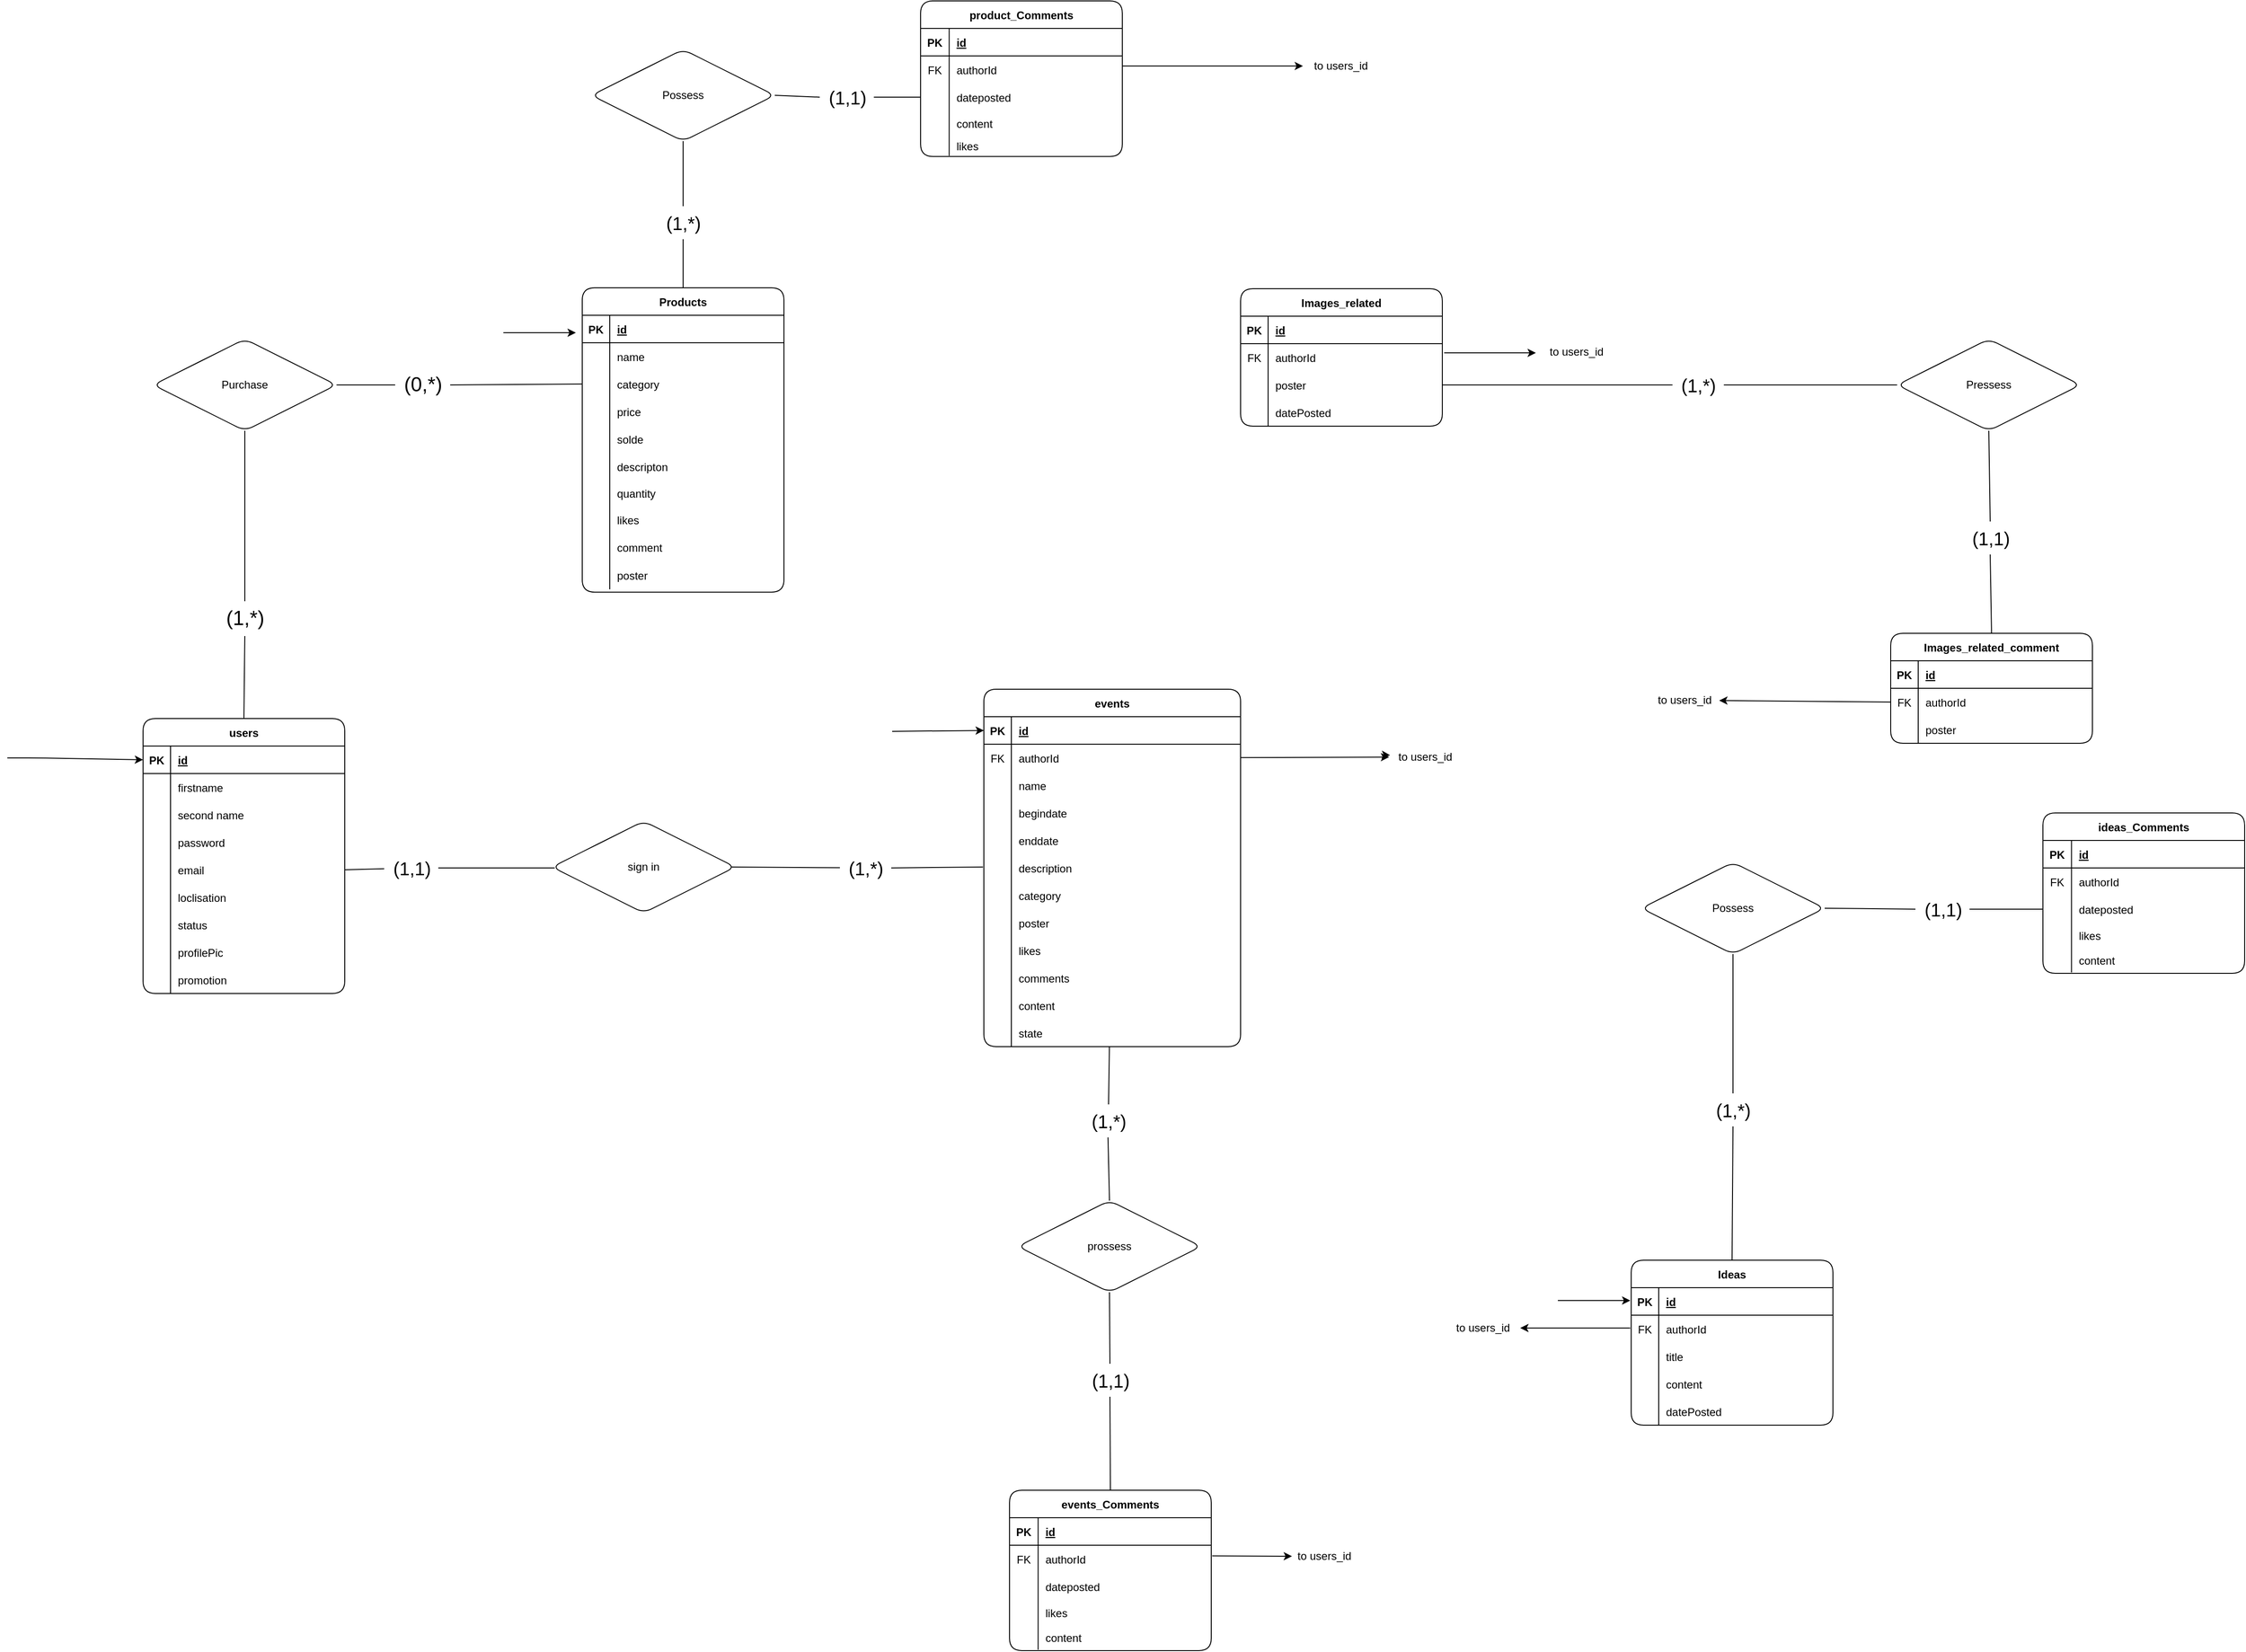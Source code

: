 <mxfile version="20.7.4" type="device"><diagram id="OIq1s8vDRUgdQ-raxYiW" name="Page-1"><mxGraphModel dx="3690" dy="3021" grid="0" gridSize="10" guides="1" tooltips="1" connect="1" arrows="1" fold="1" page="0" pageScale="1" pageWidth="827" pageHeight="1169" math="0" shadow="0"><root><mxCell id="0"/><mxCell id="1" parent="0"/><mxCell id="q-2chvohRWL-nbTxDOE--1" value="users" style="shape=table;startSize=30;container=1;collapsible=1;childLayout=tableLayout;fixedRows=1;rowLines=0;fontStyle=1;align=center;resizeLast=1;direction=east;rounded=1;" parent="1" vertex="1"><mxGeometry x="-1897" y="-1583" width="220" height="300" as="geometry"/></mxCell><mxCell id="q-2chvohRWL-nbTxDOE--2" value="" style="shape=tableRow;horizontal=0;startSize=0;swimlaneHead=0;swimlaneBody=0;fillColor=none;collapsible=0;dropTarget=0;points=[[0,0.5],[1,0.5]];portConstraint=eastwest;top=0;left=0;right=0;bottom=1;" parent="q-2chvohRWL-nbTxDOE--1" vertex="1"><mxGeometry y="30" width="220" height="30" as="geometry"/></mxCell><mxCell id="q-2chvohRWL-nbTxDOE--3" value="PK" style="shape=partialRectangle;connectable=0;fillColor=none;top=0;left=0;bottom=0;right=0;fontStyle=1;overflow=hidden;" parent="q-2chvohRWL-nbTxDOE--2" vertex="1"><mxGeometry width="30" height="30" as="geometry"><mxRectangle width="30" height="30" as="alternateBounds"/></mxGeometry></mxCell><mxCell id="q-2chvohRWL-nbTxDOE--4" value="id" style="shape=partialRectangle;connectable=0;fillColor=none;top=0;left=0;bottom=0;right=0;align=left;spacingLeft=6;fontStyle=5;overflow=hidden;" parent="q-2chvohRWL-nbTxDOE--2" vertex="1"><mxGeometry x="30" width="190" height="30" as="geometry"><mxRectangle width="190" height="30" as="alternateBounds"/></mxGeometry></mxCell><mxCell id="q-2chvohRWL-nbTxDOE--5" value="" style="shape=tableRow;horizontal=0;startSize=0;swimlaneHead=0;swimlaneBody=0;fillColor=none;collapsible=0;dropTarget=0;points=[[0,0.5],[1,0.5]];portConstraint=eastwest;top=0;left=0;right=0;bottom=0;" parent="q-2chvohRWL-nbTxDOE--1" vertex="1"><mxGeometry y="60" width="220" height="30" as="geometry"/></mxCell><mxCell id="q-2chvohRWL-nbTxDOE--6" value="" style="shape=partialRectangle;connectable=0;fillColor=none;top=0;left=0;bottom=0;right=0;editable=1;overflow=hidden;" parent="q-2chvohRWL-nbTxDOE--5" vertex="1"><mxGeometry width="30" height="30" as="geometry"><mxRectangle width="30" height="30" as="alternateBounds"/></mxGeometry></mxCell><mxCell id="q-2chvohRWL-nbTxDOE--7" value="firstname" style="shape=partialRectangle;connectable=0;fillColor=none;top=0;left=0;bottom=0;right=0;align=left;spacingLeft=6;overflow=hidden;" parent="q-2chvohRWL-nbTxDOE--5" vertex="1"><mxGeometry x="30" width="190" height="30" as="geometry"><mxRectangle width="190" height="30" as="alternateBounds"/></mxGeometry></mxCell><mxCell id="q-2chvohRWL-nbTxDOE--8" value="" style="shape=tableRow;horizontal=0;startSize=0;swimlaneHead=0;swimlaneBody=0;fillColor=none;collapsible=0;dropTarget=0;points=[[0,0.5],[1,0.5]];portConstraint=eastwest;top=0;left=0;right=0;bottom=0;" parent="q-2chvohRWL-nbTxDOE--1" vertex="1"><mxGeometry y="90" width="220" height="30" as="geometry"/></mxCell><mxCell id="q-2chvohRWL-nbTxDOE--9" value="" style="shape=partialRectangle;connectable=0;fillColor=none;top=0;left=0;bottom=0;right=0;editable=1;overflow=hidden;" parent="q-2chvohRWL-nbTxDOE--8" vertex="1"><mxGeometry width="30" height="30" as="geometry"><mxRectangle width="30" height="30" as="alternateBounds"/></mxGeometry></mxCell><mxCell id="q-2chvohRWL-nbTxDOE--10" value="second name" style="shape=partialRectangle;connectable=0;fillColor=none;top=0;left=0;bottom=0;right=0;align=left;spacingLeft=6;overflow=hidden;" parent="q-2chvohRWL-nbTxDOE--8" vertex="1"><mxGeometry x="30" width="190" height="30" as="geometry"><mxRectangle width="190" height="30" as="alternateBounds"/></mxGeometry></mxCell><mxCell id="q-2chvohRWL-nbTxDOE--11" value="" style="shape=tableRow;horizontal=0;startSize=0;swimlaneHead=0;swimlaneBody=0;fillColor=none;collapsible=0;dropTarget=0;points=[[0,0.5],[1,0.5]];portConstraint=eastwest;top=0;left=0;right=0;bottom=0;" parent="q-2chvohRWL-nbTxDOE--1" vertex="1"><mxGeometry y="120" width="220" height="30" as="geometry"/></mxCell><mxCell id="q-2chvohRWL-nbTxDOE--12" value="" style="shape=partialRectangle;connectable=0;fillColor=none;top=0;left=0;bottom=0;right=0;editable=1;overflow=hidden;" parent="q-2chvohRWL-nbTxDOE--11" vertex="1"><mxGeometry width="30" height="30" as="geometry"><mxRectangle width="30" height="30" as="alternateBounds"/></mxGeometry></mxCell><mxCell id="q-2chvohRWL-nbTxDOE--13" value="password" style="shape=partialRectangle;connectable=0;fillColor=none;top=0;left=0;bottom=0;right=0;align=left;spacingLeft=6;overflow=hidden;" parent="q-2chvohRWL-nbTxDOE--11" vertex="1"><mxGeometry x="30" width="190" height="30" as="geometry"><mxRectangle width="190" height="30" as="alternateBounds"/></mxGeometry></mxCell><mxCell id="q-2chvohRWL-nbTxDOE--14" value="" style="shape=tableRow;horizontal=0;startSize=0;swimlaneHead=0;swimlaneBody=0;fillColor=none;collapsible=0;dropTarget=0;points=[[0,0.5],[1,0.5]];portConstraint=eastwest;top=0;left=0;right=0;bottom=0;" parent="q-2chvohRWL-nbTxDOE--1" vertex="1"><mxGeometry y="150" width="220" height="30" as="geometry"/></mxCell><mxCell id="q-2chvohRWL-nbTxDOE--15" value="" style="shape=partialRectangle;connectable=0;fillColor=none;top=0;left=0;bottom=0;right=0;editable=1;overflow=hidden;" parent="q-2chvohRWL-nbTxDOE--14" vertex="1"><mxGeometry width="30" height="30" as="geometry"><mxRectangle width="30" height="30" as="alternateBounds"/></mxGeometry></mxCell><mxCell id="q-2chvohRWL-nbTxDOE--16" value="email" style="shape=partialRectangle;connectable=0;fillColor=none;top=0;left=0;bottom=0;right=0;align=left;spacingLeft=6;overflow=hidden;" parent="q-2chvohRWL-nbTxDOE--14" vertex="1"><mxGeometry x="30" width="190" height="30" as="geometry"><mxRectangle width="190" height="30" as="alternateBounds"/></mxGeometry></mxCell><mxCell id="q-2chvohRWL-nbTxDOE--17" value="" style="shape=tableRow;horizontal=0;startSize=0;swimlaneHead=0;swimlaneBody=0;fillColor=none;collapsible=0;dropTarget=0;points=[[0,0.5],[1,0.5]];portConstraint=eastwest;top=0;left=0;right=0;bottom=0;" parent="q-2chvohRWL-nbTxDOE--1" vertex="1"><mxGeometry y="180" width="220" height="30" as="geometry"/></mxCell><mxCell id="q-2chvohRWL-nbTxDOE--18" value="" style="shape=partialRectangle;connectable=0;fillColor=none;top=0;left=0;bottom=0;right=0;editable=1;overflow=hidden;" parent="q-2chvohRWL-nbTxDOE--17" vertex="1"><mxGeometry width="30" height="30" as="geometry"><mxRectangle width="30" height="30" as="alternateBounds"/></mxGeometry></mxCell><mxCell id="q-2chvohRWL-nbTxDOE--19" value="loclisation" style="shape=partialRectangle;connectable=0;fillColor=none;top=0;left=0;bottom=0;right=0;align=left;spacingLeft=6;overflow=hidden;" parent="q-2chvohRWL-nbTxDOE--17" vertex="1"><mxGeometry x="30" width="190" height="30" as="geometry"><mxRectangle width="190" height="30" as="alternateBounds"/></mxGeometry></mxCell><mxCell id="q-2chvohRWL-nbTxDOE--20" value="" style="shape=tableRow;horizontal=0;startSize=0;swimlaneHead=0;swimlaneBody=0;fillColor=none;collapsible=0;dropTarget=0;points=[[0,0.5],[1,0.5]];portConstraint=eastwest;top=0;left=0;right=0;bottom=0;" parent="q-2chvohRWL-nbTxDOE--1" vertex="1"><mxGeometry y="210" width="220" height="30" as="geometry"/></mxCell><mxCell id="q-2chvohRWL-nbTxDOE--21" value="" style="shape=partialRectangle;connectable=0;fillColor=none;top=0;left=0;bottom=0;right=0;editable=1;overflow=hidden;" parent="q-2chvohRWL-nbTxDOE--20" vertex="1"><mxGeometry width="30" height="30" as="geometry"><mxRectangle width="30" height="30" as="alternateBounds"/></mxGeometry></mxCell><mxCell id="q-2chvohRWL-nbTxDOE--22" value="status" style="shape=partialRectangle;connectable=0;fillColor=none;top=0;left=0;bottom=0;right=0;align=left;spacingLeft=6;overflow=hidden;" parent="q-2chvohRWL-nbTxDOE--20" vertex="1"><mxGeometry x="30" width="190" height="30" as="geometry"><mxRectangle width="190" height="30" as="alternateBounds"/></mxGeometry></mxCell><mxCell id="q-2chvohRWL-nbTxDOE--23" value="" style="shape=tableRow;horizontal=0;startSize=0;swimlaneHead=0;swimlaneBody=0;fillColor=none;collapsible=0;dropTarget=0;points=[[0,0.5],[1,0.5]];portConstraint=eastwest;top=0;left=0;right=0;bottom=0;" parent="q-2chvohRWL-nbTxDOE--1" vertex="1"><mxGeometry y="240" width="220" height="30" as="geometry"/></mxCell><mxCell id="q-2chvohRWL-nbTxDOE--24" value="" style="shape=partialRectangle;connectable=0;fillColor=none;top=0;left=0;bottom=0;right=0;editable=1;overflow=hidden;" parent="q-2chvohRWL-nbTxDOE--23" vertex="1"><mxGeometry width="30" height="30" as="geometry"><mxRectangle width="30" height="30" as="alternateBounds"/></mxGeometry></mxCell><mxCell id="q-2chvohRWL-nbTxDOE--25" value="profilePic" style="shape=partialRectangle;connectable=0;fillColor=none;top=0;left=0;bottom=0;right=0;align=left;spacingLeft=6;overflow=hidden;" parent="q-2chvohRWL-nbTxDOE--23" vertex="1"><mxGeometry x="30" width="190" height="30" as="geometry"><mxRectangle width="190" height="30" as="alternateBounds"/></mxGeometry></mxCell><mxCell id="q-2chvohRWL-nbTxDOE--26" value="" style="shape=tableRow;horizontal=0;startSize=0;swimlaneHead=0;swimlaneBody=0;fillColor=none;collapsible=0;dropTarget=0;points=[[0,0.5],[1,0.5]];portConstraint=eastwest;top=0;left=0;right=0;bottom=0;" parent="q-2chvohRWL-nbTxDOE--1" vertex="1"><mxGeometry y="270" width="220" height="30" as="geometry"/></mxCell><mxCell id="q-2chvohRWL-nbTxDOE--27" value="" style="shape=partialRectangle;connectable=0;fillColor=none;top=0;left=0;bottom=0;right=0;editable=1;overflow=hidden;" parent="q-2chvohRWL-nbTxDOE--26" vertex="1"><mxGeometry width="30" height="30" as="geometry"><mxRectangle width="30" height="30" as="alternateBounds"/></mxGeometry></mxCell><mxCell id="q-2chvohRWL-nbTxDOE--28" value="promotion" style="shape=partialRectangle;connectable=0;fillColor=none;top=0;left=0;bottom=0;right=0;align=left;spacingLeft=6;overflow=hidden;" parent="q-2chvohRWL-nbTxDOE--26" vertex="1"><mxGeometry x="30" width="190" height="30" as="geometry"><mxRectangle width="190" height="30" as="alternateBounds"/></mxGeometry></mxCell><mxCell id="q-2chvohRWL-nbTxDOE--29" value="events" style="shape=table;startSize=30;container=1;collapsible=1;childLayout=tableLayout;fixedRows=1;rowLines=0;fontStyle=1;align=center;resizeLast=1;direction=east;rounded=1;" parent="1" vertex="1"><mxGeometry x="-980" y="-1615" width="280" height="390" as="geometry"/></mxCell><mxCell id="q-2chvohRWL-nbTxDOE--30" value="" style="shape=tableRow;horizontal=0;startSize=0;swimlaneHead=0;swimlaneBody=0;fillColor=none;collapsible=0;dropTarget=0;points=[[0,0.5],[1,0.5]];portConstraint=eastwest;top=0;left=0;right=0;bottom=1;" parent="q-2chvohRWL-nbTxDOE--29" vertex="1"><mxGeometry y="30" width="280" height="30" as="geometry"/></mxCell><mxCell id="q-2chvohRWL-nbTxDOE--31" value="PK" style="shape=partialRectangle;connectable=0;fillColor=none;top=0;left=0;bottom=0;right=0;fontStyle=1;overflow=hidden;" parent="q-2chvohRWL-nbTxDOE--30" vertex="1"><mxGeometry width="30" height="30" as="geometry"><mxRectangle width="30" height="30" as="alternateBounds"/></mxGeometry></mxCell><mxCell id="q-2chvohRWL-nbTxDOE--32" value="id" style="shape=partialRectangle;connectable=0;fillColor=none;top=0;left=0;bottom=0;right=0;align=left;spacingLeft=6;fontStyle=5;overflow=hidden;" parent="q-2chvohRWL-nbTxDOE--30" vertex="1"><mxGeometry x="30" width="250" height="30" as="geometry"><mxRectangle width="250" height="30" as="alternateBounds"/></mxGeometry></mxCell><mxCell id="q-2chvohRWL-nbTxDOE--33" value="" style="shape=tableRow;horizontal=0;startSize=0;swimlaneHead=0;swimlaneBody=0;fillColor=none;collapsible=0;dropTarget=0;points=[[0,0.5],[1,0.5]];portConstraint=eastwest;top=0;left=0;right=0;bottom=0;" parent="q-2chvohRWL-nbTxDOE--29" vertex="1"><mxGeometry y="60" width="280" height="30" as="geometry"/></mxCell><mxCell id="q-2chvohRWL-nbTxDOE--34" value="FK" style="shape=partialRectangle;connectable=0;fillColor=none;top=0;left=0;bottom=0;right=0;editable=1;overflow=hidden;" parent="q-2chvohRWL-nbTxDOE--33" vertex="1"><mxGeometry width="30" height="30" as="geometry"><mxRectangle width="30" height="30" as="alternateBounds"/></mxGeometry></mxCell><mxCell id="q-2chvohRWL-nbTxDOE--35" value="authorId" style="shape=partialRectangle;connectable=0;fillColor=none;top=0;left=0;bottom=0;right=0;align=left;spacingLeft=6;overflow=hidden;" parent="q-2chvohRWL-nbTxDOE--33" vertex="1"><mxGeometry x="30" width="250" height="30" as="geometry"><mxRectangle width="250" height="30" as="alternateBounds"/></mxGeometry></mxCell><mxCell id="q-2chvohRWL-nbTxDOE--36" value="" style="shape=tableRow;horizontal=0;startSize=0;swimlaneHead=0;swimlaneBody=0;fillColor=none;collapsible=0;dropTarget=0;points=[[0,0.5],[1,0.5]];portConstraint=eastwest;top=0;left=0;right=0;bottom=0;" parent="q-2chvohRWL-nbTxDOE--29" vertex="1"><mxGeometry y="90" width="280" height="30" as="geometry"/></mxCell><mxCell id="q-2chvohRWL-nbTxDOE--37" value="" style="shape=partialRectangle;connectable=0;fillColor=none;top=0;left=0;bottom=0;right=0;editable=1;overflow=hidden;" parent="q-2chvohRWL-nbTxDOE--36" vertex="1"><mxGeometry width="30" height="30" as="geometry"><mxRectangle width="30" height="30" as="alternateBounds"/></mxGeometry></mxCell><mxCell id="q-2chvohRWL-nbTxDOE--38" value="name" style="shape=partialRectangle;connectable=0;fillColor=none;top=0;left=0;bottom=0;right=0;align=left;spacingLeft=6;overflow=hidden;" parent="q-2chvohRWL-nbTxDOE--36" vertex="1"><mxGeometry x="30" width="250" height="30" as="geometry"><mxRectangle width="250" height="30" as="alternateBounds"/></mxGeometry></mxCell><mxCell id="q-2chvohRWL-nbTxDOE--39" value="" style="shape=tableRow;horizontal=0;startSize=0;swimlaneHead=0;swimlaneBody=0;fillColor=none;collapsible=0;dropTarget=0;points=[[0,0.5],[1,0.5]];portConstraint=eastwest;top=0;left=0;right=0;bottom=0;" parent="q-2chvohRWL-nbTxDOE--29" vertex="1"><mxGeometry y="120" width="280" height="30" as="geometry"/></mxCell><mxCell id="q-2chvohRWL-nbTxDOE--40" value="" style="shape=partialRectangle;connectable=0;fillColor=none;top=0;left=0;bottom=0;right=0;editable=1;overflow=hidden;" parent="q-2chvohRWL-nbTxDOE--39" vertex="1"><mxGeometry width="30" height="30" as="geometry"><mxRectangle width="30" height="30" as="alternateBounds"/></mxGeometry></mxCell><mxCell id="q-2chvohRWL-nbTxDOE--41" value="begindate" style="shape=partialRectangle;connectable=0;fillColor=none;top=0;left=0;bottom=0;right=0;align=left;spacingLeft=6;overflow=hidden;" parent="q-2chvohRWL-nbTxDOE--39" vertex="1"><mxGeometry x="30" width="250" height="30" as="geometry"><mxRectangle width="250" height="30" as="alternateBounds"/></mxGeometry></mxCell><mxCell id="q-2chvohRWL-nbTxDOE--42" value="" style="shape=tableRow;horizontal=0;startSize=0;swimlaneHead=0;swimlaneBody=0;fillColor=none;collapsible=0;dropTarget=0;points=[[0,0.5],[1,0.5]];portConstraint=eastwest;top=0;left=0;right=0;bottom=0;" parent="q-2chvohRWL-nbTxDOE--29" vertex="1"><mxGeometry y="150" width="280" height="30" as="geometry"/></mxCell><mxCell id="q-2chvohRWL-nbTxDOE--43" value="" style="shape=partialRectangle;connectable=0;fillColor=none;top=0;left=0;bottom=0;right=0;editable=1;overflow=hidden;" parent="q-2chvohRWL-nbTxDOE--42" vertex="1"><mxGeometry width="30" height="30" as="geometry"><mxRectangle width="30" height="30" as="alternateBounds"/></mxGeometry></mxCell><mxCell id="q-2chvohRWL-nbTxDOE--44" value="enddate" style="shape=partialRectangle;connectable=0;fillColor=none;top=0;left=0;bottom=0;right=0;align=left;spacingLeft=6;overflow=hidden;" parent="q-2chvohRWL-nbTxDOE--42" vertex="1"><mxGeometry x="30" width="250" height="30" as="geometry"><mxRectangle width="250" height="30" as="alternateBounds"/></mxGeometry></mxCell><mxCell id="q-2chvohRWL-nbTxDOE--45" value="" style="shape=tableRow;horizontal=0;startSize=0;swimlaneHead=0;swimlaneBody=0;fillColor=none;collapsible=0;dropTarget=0;points=[[0,0.5],[1,0.5]];portConstraint=eastwest;top=0;left=0;right=0;bottom=0;" parent="q-2chvohRWL-nbTxDOE--29" vertex="1"><mxGeometry y="180" width="280" height="30" as="geometry"/></mxCell><mxCell id="q-2chvohRWL-nbTxDOE--46" value="" style="shape=partialRectangle;connectable=0;fillColor=none;top=0;left=0;bottom=0;right=0;editable=1;overflow=hidden;" parent="q-2chvohRWL-nbTxDOE--45" vertex="1"><mxGeometry width="30" height="30" as="geometry"><mxRectangle width="30" height="30" as="alternateBounds"/></mxGeometry></mxCell><mxCell id="q-2chvohRWL-nbTxDOE--47" value="description" style="shape=partialRectangle;connectable=0;fillColor=none;top=0;left=0;bottom=0;right=0;align=left;spacingLeft=6;overflow=hidden;" parent="q-2chvohRWL-nbTxDOE--45" vertex="1"><mxGeometry x="30" width="250" height="30" as="geometry"><mxRectangle width="250" height="30" as="alternateBounds"/></mxGeometry></mxCell><mxCell id="q-2chvohRWL-nbTxDOE--48" value="" style="shape=tableRow;horizontal=0;startSize=0;swimlaneHead=0;swimlaneBody=0;fillColor=none;collapsible=0;dropTarget=0;points=[[0,0.5],[1,0.5]];portConstraint=eastwest;top=0;left=0;right=0;bottom=0;" parent="q-2chvohRWL-nbTxDOE--29" vertex="1"><mxGeometry y="210" width="280" height="30" as="geometry"/></mxCell><mxCell id="q-2chvohRWL-nbTxDOE--49" value="" style="shape=partialRectangle;connectable=0;fillColor=none;top=0;left=0;bottom=0;right=0;editable=1;overflow=hidden;" parent="q-2chvohRWL-nbTxDOE--48" vertex="1"><mxGeometry width="30" height="30" as="geometry"><mxRectangle width="30" height="30" as="alternateBounds"/></mxGeometry></mxCell><mxCell id="q-2chvohRWL-nbTxDOE--50" value="category" style="shape=partialRectangle;connectable=0;fillColor=none;top=0;left=0;bottom=0;right=0;align=left;spacingLeft=6;overflow=hidden;" parent="q-2chvohRWL-nbTxDOE--48" vertex="1"><mxGeometry x="30" width="250" height="30" as="geometry"><mxRectangle width="250" height="30" as="alternateBounds"/></mxGeometry></mxCell><mxCell id="q-2chvohRWL-nbTxDOE--51" value="" style="shape=tableRow;horizontal=0;startSize=0;swimlaneHead=0;swimlaneBody=0;fillColor=none;collapsible=0;dropTarget=0;points=[[0,0.5],[1,0.5]];portConstraint=eastwest;top=0;left=0;right=0;bottom=0;" parent="q-2chvohRWL-nbTxDOE--29" vertex="1"><mxGeometry y="240" width="280" height="30" as="geometry"/></mxCell><mxCell id="q-2chvohRWL-nbTxDOE--52" value="" style="shape=partialRectangle;connectable=0;fillColor=none;top=0;left=0;bottom=0;right=0;editable=1;overflow=hidden;" parent="q-2chvohRWL-nbTxDOE--51" vertex="1"><mxGeometry width="30" height="30" as="geometry"><mxRectangle width="30" height="30" as="alternateBounds"/></mxGeometry></mxCell><mxCell id="q-2chvohRWL-nbTxDOE--53" value="poster" style="shape=partialRectangle;connectable=0;fillColor=none;top=0;left=0;bottom=0;right=0;align=left;spacingLeft=6;overflow=hidden;" parent="q-2chvohRWL-nbTxDOE--51" vertex="1"><mxGeometry x="30" width="250" height="30" as="geometry"><mxRectangle width="250" height="30" as="alternateBounds"/></mxGeometry></mxCell><mxCell id="q-2chvohRWL-nbTxDOE--54" value="" style="shape=tableRow;horizontal=0;startSize=0;swimlaneHead=0;swimlaneBody=0;fillColor=none;collapsible=0;dropTarget=0;points=[[0,0.5],[1,0.5]];portConstraint=eastwest;top=0;left=0;right=0;bottom=0;" parent="q-2chvohRWL-nbTxDOE--29" vertex="1"><mxGeometry y="270" width="280" height="30" as="geometry"/></mxCell><mxCell id="q-2chvohRWL-nbTxDOE--55" value="" style="shape=partialRectangle;connectable=0;fillColor=none;top=0;left=0;bottom=0;right=0;editable=1;overflow=hidden;" parent="q-2chvohRWL-nbTxDOE--54" vertex="1"><mxGeometry width="30" height="30" as="geometry"><mxRectangle width="30" height="30" as="alternateBounds"/></mxGeometry></mxCell><mxCell id="q-2chvohRWL-nbTxDOE--56" value="likes" style="shape=partialRectangle;connectable=0;fillColor=none;top=0;left=0;bottom=0;right=0;align=left;spacingLeft=6;overflow=hidden;" parent="q-2chvohRWL-nbTxDOE--54" vertex="1"><mxGeometry x="30" width="250" height="30" as="geometry"><mxRectangle width="250" height="30" as="alternateBounds"/></mxGeometry></mxCell><mxCell id="q-2chvohRWL-nbTxDOE--57" value="" style="shape=tableRow;horizontal=0;startSize=0;swimlaneHead=0;swimlaneBody=0;fillColor=none;collapsible=0;dropTarget=0;points=[[0,0.5],[1,0.5]];portConstraint=eastwest;top=0;left=0;right=0;bottom=0;" parent="q-2chvohRWL-nbTxDOE--29" vertex="1"><mxGeometry y="300" width="280" height="30" as="geometry"/></mxCell><mxCell id="q-2chvohRWL-nbTxDOE--58" value="" style="shape=partialRectangle;connectable=0;fillColor=none;top=0;left=0;bottom=0;right=0;editable=1;overflow=hidden;" parent="q-2chvohRWL-nbTxDOE--57" vertex="1"><mxGeometry width="30" height="30" as="geometry"><mxRectangle width="30" height="30" as="alternateBounds"/></mxGeometry></mxCell><mxCell id="q-2chvohRWL-nbTxDOE--59" value="comments" style="shape=partialRectangle;connectable=0;fillColor=none;top=0;left=0;bottom=0;right=0;align=left;spacingLeft=6;overflow=hidden;" parent="q-2chvohRWL-nbTxDOE--57" vertex="1"><mxGeometry x="30" width="250" height="30" as="geometry"><mxRectangle width="250" height="30" as="alternateBounds"/></mxGeometry></mxCell><mxCell id="q-2chvohRWL-nbTxDOE--60" value="" style="shape=tableRow;horizontal=0;startSize=0;swimlaneHead=0;swimlaneBody=0;fillColor=none;collapsible=0;dropTarget=0;points=[[0,0.5],[1,0.5]];portConstraint=eastwest;top=0;left=0;right=0;bottom=0;" parent="q-2chvohRWL-nbTxDOE--29" vertex="1"><mxGeometry y="330" width="280" height="30" as="geometry"/></mxCell><mxCell id="q-2chvohRWL-nbTxDOE--61" value="" style="shape=partialRectangle;connectable=0;fillColor=none;top=0;left=0;bottom=0;right=0;editable=1;overflow=hidden;" parent="q-2chvohRWL-nbTxDOE--60" vertex="1"><mxGeometry width="30" height="30" as="geometry"><mxRectangle width="30" height="30" as="alternateBounds"/></mxGeometry></mxCell><mxCell id="q-2chvohRWL-nbTxDOE--62" value="content" style="shape=partialRectangle;connectable=0;fillColor=none;top=0;left=0;bottom=0;right=0;align=left;spacingLeft=6;overflow=hidden;" parent="q-2chvohRWL-nbTxDOE--60" vertex="1"><mxGeometry x="30" width="250" height="30" as="geometry"><mxRectangle width="250" height="30" as="alternateBounds"/></mxGeometry></mxCell><mxCell id="q-2chvohRWL-nbTxDOE--63" value="" style="shape=tableRow;horizontal=0;startSize=0;swimlaneHead=0;swimlaneBody=0;fillColor=none;collapsible=0;dropTarget=0;points=[[0,0.5],[1,0.5]];portConstraint=eastwest;top=0;left=0;right=0;bottom=0;" parent="q-2chvohRWL-nbTxDOE--29" vertex="1"><mxGeometry y="360" width="280" height="30" as="geometry"/></mxCell><mxCell id="q-2chvohRWL-nbTxDOE--64" value="" style="shape=partialRectangle;connectable=0;fillColor=none;top=0;left=0;bottom=0;right=0;editable=1;overflow=hidden;" parent="q-2chvohRWL-nbTxDOE--63" vertex="1"><mxGeometry width="30" height="30" as="geometry"><mxRectangle width="30" height="30" as="alternateBounds"/></mxGeometry></mxCell><mxCell id="q-2chvohRWL-nbTxDOE--65" value="state" style="shape=partialRectangle;connectable=0;fillColor=none;top=0;left=0;bottom=0;right=0;align=left;spacingLeft=6;overflow=hidden;" parent="q-2chvohRWL-nbTxDOE--63" vertex="1"><mxGeometry x="30" width="250" height="30" as="geometry"><mxRectangle width="250" height="30" as="alternateBounds"/></mxGeometry></mxCell><mxCell id="q-2chvohRWL-nbTxDOE--66" value="Ideas" style="shape=table;startSize=30;container=1;collapsible=1;childLayout=tableLayout;fixedRows=1;rowLines=0;fontStyle=1;align=center;resizeLast=1;direction=east;rounded=1;" parent="1" vertex="1"><mxGeometry x="-274" y="-992" width="220" height="180" as="geometry"/></mxCell><mxCell id="q-2chvohRWL-nbTxDOE--67" value="" style="shape=tableRow;horizontal=0;startSize=0;swimlaneHead=0;swimlaneBody=0;fillColor=none;collapsible=0;dropTarget=0;points=[[0,0.5],[1,0.5]];portConstraint=eastwest;top=0;left=0;right=0;bottom=1;" parent="q-2chvohRWL-nbTxDOE--66" vertex="1"><mxGeometry y="30" width="220" height="30" as="geometry"/></mxCell><mxCell id="q-2chvohRWL-nbTxDOE--68" value="PK" style="shape=partialRectangle;connectable=0;fillColor=none;top=0;left=0;bottom=0;right=0;fontStyle=1;overflow=hidden;" parent="q-2chvohRWL-nbTxDOE--67" vertex="1"><mxGeometry width="30" height="30" as="geometry"><mxRectangle width="30" height="30" as="alternateBounds"/></mxGeometry></mxCell><mxCell id="q-2chvohRWL-nbTxDOE--69" value="id" style="shape=partialRectangle;connectable=0;fillColor=none;top=0;left=0;bottom=0;right=0;align=left;spacingLeft=6;fontStyle=5;overflow=hidden;" parent="q-2chvohRWL-nbTxDOE--67" vertex="1"><mxGeometry x="30" width="190" height="30" as="geometry"><mxRectangle width="190" height="30" as="alternateBounds"/></mxGeometry></mxCell><mxCell id="q-2chvohRWL-nbTxDOE--70" value="" style="shape=tableRow;horizontal=0;startSize=0;swimlaneHead=0;swimlaneBody=0;fillColor=none;collapsible=0;dropTarget=0;points=[[0,0.5],[1,0.5]];portConstraint=eastwest;top=0;left=0;right=0;bottom=0;" parent="q-2chvohRWL-nbTxDOE--66" vertex="1"><mxGeometry y="60" width="220" height="30" as="geometry"/></mxCell><mxCell id="q-2chvohRWL-nbTxDOE--71" value="FK" style="shape=partialRectangle;connectable=0;fillColor=none;top=0;left=0;bottom=0;right=0;editable=1;overflow=hidden;" parent="q-2chvohRWL-nbTxDOE--70" vertex="1"><mxGeometry width="30" height="30" as="geometry"><mxRectangle width="30" height="30" as="alternateBounds"/></mxGeometry></mxCell><mxCell id="q-2chvohRWL-nbTxDOE--72" value="authorId" style="shape=partialRectangle;connectable=0;fillColor=none;top=0;left=0;bottom=0;right=0;align=left;spacingLeft=6;overflow=hidden;" parent="q-2chvohRWL-nbTxDOE--70" vertex="1"><mxGeometry x="30" width="190" height="30" as="geometry"><mxRectangle width="190" height="30" as="alternateBounds"/></mxGeometry></mxCell><mxCell id="q-2chvohRWL-nbTxDOE--73" value="" style="shape=tableRow;horizontal=0;startSize=0;swimlaneHead=0;swimlaneBody=0;fillColor=none;collapsible=0;dropTarget=0;points=[[0,0.5],[1,0.5]];portConstraint=eastwest;top=0;left=0;right=0;bottom=0;" parent="q-2chvohRWL-nbTxDOE--66" vertex="1"><mxGeometry y="90" width="220" height="30" as="geometry"/></mxCell><mxCell id="q-2chvohRWL-nbTxDOE--74" value="" style="shape=partialRectangle;connectable=0;fillColor=none;top=0;left=0;bottom=0;right=0;editable=1;overflow=hidden;" parent="q-2chvohRWL-nbTxDOE--73" vertex="1"><mxGeometry width="30" height="30" as="geometry"><mxRectangle width="30" height="30" as="alternateBounds"/></mxGeometry></mxCell><mxCell id="q-2chvohRWL-nbTxDOE--75" value="title" style="shape=partialRectangle;connectable=0;fillColor=none;top=0;left=0;bottom=0;right=0;align=left;spacingLeft=6;overflow=hidden;" parent="q-2chvohRWL-nbTxDOE--73" vertex="1"><mxGeometry x="30" width="190" height="30" as="geometry"><mxRectangle width="190" height="30" as="alternateBounds"/></mxGeometry></mxCell><mxCell id="q-2chvohRWL-nbTxDOE--76" value="" style="shape=tableRow;horizontal=0;startSize=0;swimlaneHead=0;swimlaneBody=0;fillColor=none;collapsible=0;dropTarget=0;points=[[0,0.5],[1,0.5]];portConstraint=eastwest;top=0;left=0;right=0;bottom=0;" parent="q-2chvohRWL-nbTxDOE--66" vertex="1"><mxGeometry y="120" width="220" height="30" as="geometry"/></mxCell><mxCell id="q-2chvohRWL-nbTxDOE--77" value="" style="shape=partialRectangle;connectable=0;fillColor=none;top=0;left=0;bottom=0;right=0;editable=1;overflow=hidden;" parent="q-2chvohRWL-nbTxDOE--76" vertex="1"><mxGeometry width="30" height="30" as="geometry"><mxRectangle width="30" height="30" as="alternateBounds"/></mxGeometry></mxCell><mxCell id="q-2chvohRWL-nbTxDOE--78" value="content" style="shape=partialRectangle;connectable=0;fillColor=none;top=0;left=0;bottom=0;right=0;align=left;spacingLeft=6;overflow=hidden;" parent="q-2chvohRWL-nbTxDOE--76" vertex="1"><mxGeometry x="30" width="190" height="30" as="geometry"><mxRectangle width="190" height="30" as="alternateBounds"/></mxGeometry></mxCell><mxCell id="q-2chvohRWL-nbTxDOE--79" value="" style="shape=tableRow;horizontal=0;startSize=0;swimlaneHead=0;swimlaneBody=0;fillColor=none;collapsible=0;dropTarget=0;points=[[0,0.5],[1,0.5]];portConstraint=eastwest;top=0;left=0;right=0;bottom=0;" parent="q-2chvohRWL-nbTxDOE--66" vertex="1"><mxGeometry y="150" width="220" height="30" as="geometry"/></mxCell><mxCell id="q-2chvohRWL-nbTxDOE--80" value="" style="shape=partialRectangle;connectable=0;fillColor=none;top=0;left=0;bottom=0;right=0;editable=1;overflow=hidden;" parent="q-2chvohRWL-nbTxDOE--79" vertex="1"><mxGeometry width="30" height="30" as="geometry"><mxRectangle width="30" height="30" as="alternateBounds"/></mxGeometry></mxCell><mxCell id="q-2chvohRWL-nbTxDOE--81" value="datePosted" style="shape=partialRectangle;connectable=0;fillColor=none;top=0;left=0;bottom=0;right=0;align=left;spacingLeft=6;overflow=hidden;" parent="q-2chvohRWL-nbTxDOE--79" vertex="1"><mxGeometry x="30" width="190" height="30" as="geometry"><mxRectangle width="190" height="30" as="alternateBounds"/></mxGeometry></mxCell><mxCell id="q-2chvohRWL-nbTxDOE--82" value="Images_related" style="shape=table;startSize=30;container=1;collapsible=1;childLayout=tableLayout;fixedRows=1;rowLines=0;fontStyle=1;align=center;resizeLast=1;direction=east;rounded=1;" parent="1" vertex="1"><mxGeometry x="-700" y="-2052" width="220" height="150" as="geometry"/></mxCell><mxCell id="q-2chvohRWL-nbTxDOE--83" value="" style="shape=tableRow;horizontal=0;startSize=0;swimlaneHead=0;swimlaneBody=0;fillColor=none;collapsible=0;dropTarget=0;points=[[0,0.5],[1,0.5]];portConstraint=eastwest;top=0;left=0;right=0;bottom=1;" parent="q-2chvohRWL-nbTxDOE--82" vertex="1"><mxGeometry y="30" width="220" height="30" as="geometry"/></mxCell><mxCell id="q-2chvohRWL-nbTxDOE--84" value="PK" style="shape=partialRectangle;connectable=0;fillColor=none;top=0;left=0;bottom=0;right=0;fontStyle=1;overflow=hidden;" parent="q-2chvohRWL-nbTxDOE--83" vertex="1"><mxGeometry width="30" height="30" as="geometry"><mxRectangle width="30" height="30" as="alternateBounds"/></mxGeometry></mxCell><mxCell id="q-2chvohRWL-nbTxDOE--85" value="id" style="shape=partialRectangle;connectable=0;fillColor=none;top=0;left=0;bottom=0;right=0;align=left;spacingLeft=6;fontStyle=5;overflow=hidden;" parent="q-2chvohRWL-nbTxDOE--83" vertex="1"><mxGeometry x="30" width="190" height="30" as="geometry"><mxRectangle width="190" height="30" as="alternateBounds"/></mxGeometry></mxCell><mxCell id="q-2chvohRWL-nbTxDOE--86" value="" style="shape=tableRow;horizontal=0;startSize=0;swimlaneHead=0;swimlaneBody=0;fillColor=none;collapsible=0;dropTarget=0;points=[[0,0.5],[1,0.5]];portConstraint=eastwest;top=0;left=0;right=0;bottom=0;" parent="q-2chvohRWL-nbTxDOE--82" vertex="1"><mxGeometry y="60" width="220" height="30" as="geometry"/></mxCell><mxCell id="q-2chvohRWL-nbTxDOE--87" value="FK" style="shape=partialRectangle;connectable=0;fillColor=none;top=0;left=0;bottom=0;right=0;editable=1;overflow=hidden;" parent="q-2chvohRWL-nbTxDOE--86" vertex="1"><mxGeometry width="30" height="30" as="geometry"><mxRectangle width="30" height="30" as="alternateBounds"/></mxGeometry></mxCell><mxCell id="q-2chvohRWL-nbTxDOE--88" value="authorId" style="shape=partialRectangle;connectable=0;fillColor=none;top=0;left=0;bottom=0;right=0;align=left;spacingLeft=6;overflow=hidden;" parent="q-2chvohRWL-nbTxDOE--86" vertex="1"><mxGeometry x="30" width="190" height="30" as="geometry"><mxRectangle width="190" height="30" as="alternateBounds"/></mxGeometry></mxCell><mxCell id="q-2chvohRWL-nbTxDOE--89" value="" style="shape=tableRow;horizontal=0;startSize=0;swimlaneHead=0;swimlaneBody=0;fillColor=none;collapsible=0;dropTarget=0;points=[[0,0.5],[1,0.5]];portConstraint=eastwest;top=0;left=0;right=0;bottom=0;" parent="q-2chvohRWL-nbTxDOE--82" vertex="1"><mxGeometry y="90" width="220" height="30" as="geometry"/></mxCell><mxCell id="q-2chvohRWL-nbTxDOE--90" value="" style="shape=partialRectangle;connectable=0;fillColor=none;top=0;left=0;bottom=0;right=0;editable=1;overflow=hidden;" parent="q-2chvohRWL-nbTxDOE--89" vertex="1"><mxGeometry width="30" height="30" as="geometry"><mxRectangle width="30" height="30" as="alternateBounds"/></mxGeometry></mxCell><mxCell id="q-2chvohRWL-nbTxDOE--91" value="poster" style="shape=partialRectangle;connectable=0;fillColor=none;top=0;left=0;bottom=0;right=0;align=left;spacingLeft=6;overflow=hidden;" parent="q-2chvohRWL-nbTxDOE--89" vertex="1"><mxGeometry x="30" width="190" height="30" as="geometry"><mxRectangle width="190" height="30" as="alternateBounds"/></mxGeometry></mxCell><mxCell id="q-2chvohRWL-nbTxDOE--92" value="" style="shape=tableRow;horizontal=0;startSize=0;swimlaneHead=0;swimlaneBody=0;fillColor=none;collapsible=0;dropTarget=0;points=[[0,0.5],[1,0.5]];portConstraint=eastwest;top=0;left=0;right=0;bottom=0;" parent="q-2chvohRWL-nbTxDOE--82" vertex="1"><mxGeometry y="120" width="220" height="30" as="geometry"/></mxCell><mxCell id="q-2chvohRWL-nbTxDOE--93" value="" style="shape=partialRectangle;connectable=0;fillColor=none;top=0;left=0;bottom=0;right=0;editable=1;overflow=hidden;" parent="q-2chvohRWL-nbTxDOE--92" vertex="1"><mxGeometry width="30" height="30" as="geometry"><mxRectangle width="30" height="30" as="alternateBounds"/></mxGeometry></mxCell><mxCell id="q-2chvohRWL-nbTxDOE--94" value="datePosted" style="shape=partialRectangle;connectable=0;fillColor=none;top=0;left=0;bottom=0;right=0;align=left;spacingLeft=6;overflow=hidden;" parent="q-2chvohRWL-nbTxDOE--92" vertex="1"><mxGeometry x="30" width="190" height="30" as="geometry"><mxRectangle width="190" height="30" as="alternateBounds"/></mxGeometry></mxCell><mxCell id="q-2chvohRWL-nbTxDOE--95" value="Products" style="shape=table;startSize=30;container=1;collapsible=1;childLayout=tableLayout;fixedRows=1;rowLines=0;fontStyle=1;align=center;resizeLast=1;direction=east;rounded=1;" parent="1" vertex="1"><mxGeometry x="-1418" y="-2053" width="220" height="332.083" as="geometry"/></mxCell><mxCell id="q-2chvohRWL-nbTxDOE--96" value="" style="shape=tableRow;horizontal=0;startSize=0;swimlaneHead=0;swimlaneBody=0;fillColor=none;collapsible=0;dropTarget=0;points=[[0,0.5],[1,0.5]];portConstraint=eastwest;top=0;left=0;right=0;bottom=1;" parent="q-2chvohRWL-nbTxDOE--95" vertex="1"><mxGeometry y="30" width="220" height="30" as="geometry"/></mxCell><mxCell id="q-2chvohRWL-nbTxDOE--97" value="PK" style="shape=partialRectangle;connectable=0;fillColor=none;top=0;left=0;bottom=0;right=0;fontStyle=1;overflow=hidden;" parent="q-2chvohRWL-nbTxDOE--96" vertex="1"><mxGeometry width="30" height="30" as="geometry"><mxRectangle width="30" height="30" as="alternateBounds"/></mxGeometry></mxCell><mxCell id="q-2chvohRWL-nbTxDOE--98" value="id" style="shape=partialRectangle;connectable=0;fillColor=none;top=0;left=0;bottom=0;right=0;align=left;spacingLeft=6;fontStyle=5;overflow=hidden;" parent="q-2chvohRWL-nbTxDOE--96" vertex="1"><mxGeometry x="30" width="190" height="30" as="geometry"><mxRectangle width="190" height="30" as="alternateBounds"/></mxGeometry></mxCell><mxCell id="q-2chvohRWL-nbTxDOE--99" value="" style="shape=tableRow;horizontal=0;startSize=0;swimlaneHead=0;swimlaneBody=0;fillColor=none;collapsible=0;dropTarget=0;points=[[0,0.5],[1,0.5]];portConstraint=eastwest;top=0;left=0;right=0;bottom=0;" parent="q-2chvohRWL-nbTxDOE--95" vertex="1"><mxGeometry y="60" width="220" height="30" as="geometry"/></mxCell><mxCell id="q-2chvohRWL-nbTxDOE--100" value="" style="shape=partialRectangle;connectable=0;fillColor=none;top=0;left=0;bottom=0;right=0;editable=1;overflow=hidden;" parent="q-2chvohRWL-nbTxDOE--99" vertex="1"><mxGeometry width="30" height="30" as="geometry"><mxRectangle width="30" height="30" as="alternateBounds"/></mxGeometry></mxCell><mxCell id="q-2chvohRWL-nbTxDOE--101" value="name" style="shape=partialRectangle;connectable=0;fillColor=none;top=0;left=0;bottom=0;right=0;align=left;spacingLeft=6;overflow=hidden;" parent="q-2chvohRWL-nbTxDOE--99" vertex="1"><mxGeometry x="30" width="190" height="30" as="geometry"><mxRectangle width="190" height="30" as="alternateBounds"/></mxGeometry></mxCell><mxCell id="q-2chvohRWL-nbTxDOE--102" value="" style="shape=tableRow;horizontal=0;startSize=0;swimlaneHead=0;swimlaneBody=0;fillColor=none;collapsible=0;dropTarget=0;points=[[0,0.5],[1,0.5]];portConstraint=eastwest;top=0;left=0;right=0;bottom=0;" parent="q-2chvohRWL-nbTxDOE--95" vertex="1"><mxGeometry y="90" width="220" height="30" as="geometry"/></mxCell><mxCell id="q-2chvohRWL-nbTxDOE--103" value="" style="shape=partialRectangle;connectable=0;fillColor=none;top=0;left=0;bottom=0;right=0;editable=1;overflow=hidden;" parent="q-2chvohRWL-nbTxDOE--102" vertex="1"><mxGeometry width="30" height="30" as="geometry"><mxRectangle width="30" height="30" as="alternateBounds"/></mxGeometry></mxCell><mxCell id="q-2chvohRWL-nbTxDOE--104" value="category" style="shape=partialRectangle;connectable=0;fillColor=none;top=0;left=0;bottom=0;right=0;align=left;spacingLeft=6;overflow=hidden;" parent="q-2chvohRWL-nbTxDOE--102" vertex="1"><mxGeometry x="30" width="190" height="30" as="geometry"><mxRectangle width="190" height="30" as="alternateBounds"/></mxGeometry></mxCell><mxCell id="q-2chvohRWL-nbTxDOE--105" value="" style="shape=tableRow;horizontal=0;startSize=0;swimlaneHead=0;swimlaneBody=0;fillColor=none;collapsible=0;dropTarget=0;points=[[0,0.5],[1,0.5]];portConstraint=eastwest;top=0;left=0;right=0;bottom=0;" parent="q-2chvohRWL-nbTxDOE--95" vertex="1"><mxGeometry y="120" width="220" height="30" as="geometry"/></mxCell><mxCell id="q-2chvohRWL-nbTxDOE--106" value="" style="shape=partialRectangle;connectable=0;fillColor=none;top=0;left=0;bottom=0;right=0;editable=1;overflow=hidden;" parent="q-2chvohRWL-nbTxDOE--105" vertex="1"><mxGeometry width="30" height="30" as="geometry"><mxRectangle width="30" height="30" as="alternateBounds"/></mxGeometry></mxCell><mxCell id="q-2chvohRWL-nbTxDOE--107" value="price" style="shape=partialRectangle;connectable=0;fillColor=none;top=0;left=0;bottom=0;right=0;align=left;spacingLeft=6;overflow=hidden;" parent="q-2chvohRWL-nbTxDOE--105" vertex="1"><mxGeometry x="30" width="190" height="30" as="geometry"><mxRectangle width="190" height="30" as="alternateBounds"/></mxGeometry></mxCell><mxCell id="q-2chvohRWL-nbTxDOE--108" value="" style="shape=tableRow;horizontal=0;startSize=0;swimlaneHead=0;swimlaneBody=0;fillColor=none;collapsible=0;dropTarget=0;points=[[0,0.5],[1,0.5]];portConstraint=eastwest;top=0;left=0;right=0;bottom=0;" parent="q-2chvohRWL-nbTxDOE--95" vertex="1"><mxGeometry y="150" width="220" height="30" as="geometry"/></mxCell><mxCell id="q-2chvohRWL-nbTxDOE--109" value="" style="shape=partialRectangle;connectable=0;fillColor=none;top=0;left=0;bottom=0;right=0;editable=1;overflow=hidden;" parent="q-2chvohRWL-nbTxDOE--108" vertex="1"><mxGeometry width="30" height="30" as="geometry"><mxRectangle width="30" height="30" as="alternateBounds"/></mxGeometry></mxCell><mxCell id="q-2chvohRWL-nbTxDOE--110" value="solde" style="shape=partialRectangle;connectable=0;fillColor=none;top=0;left=0;bottom=0;right=0;align=left;spacingLeft=6;overflow=hidden;" parent="q-2chvohRWL-nbTxDOE--108" vertex="1"><mxGeometry x="30" width="190" height="30" as="geometry"><mxRectangle width="190" height="30" as="alternateBounds"/></mxGeometry></mxCell><mxCell id="q-2chvohRWL-nbTxDOE--111" value="" style="shape=tableRow;horizontal=0;startSize=0;swimlaneHead=0;swimlaneBody=0;fillColor=none;collapsible=0;dropTarget=0;points=[[0,0.5],[1,0.5]];portConstraint=eastwest;top=0;left=0;right=0;bottom=0;" parent="q-2chvohRWL-nbTxDOE--95" vertex="1"><mxGeometry y="180" width="220" height="30" as="geometry"/></mxCell><mxCell id="q-2chvohRWL-nbTxDOE--112" value="" style="shape=partialRectangle;connectable=0;fillColor=none;top=0;left=0;bottom=0;right=0;editable=1;overflow=hidden;" parent="q-2chvohRWL-nbTxDOE--111" vertex="1"><mxGeometry width="30" height="30" as="geometry"><mxRectangle width="30" height="30" as="alternateBounds"/></mxGeometry></mxCell><mxCell id="q-2chvohRWL-nbTxDOE--113" value="descripton" style="shape=partialRectangle;connectable=0;fillColor=none;top=0;left=0;bottom=0;right=0;align=left;spacingLeft=6;overflow=hidden;" parent="q-2chvohRWL-nbTxDOE--111" vertex="1"><mxGeometry x="30" width="190" height="30" as="geometry"><mxRectangle width="190" height="30" as="alternateBounds"/></mxGeometry></mxCell><mxCell id="TLzUDuVnlaiM9kxZPNYK-1" value="" style="shape=tableRow;horizontal=0;startSize=0;swimlaneHead=0;swimlaneBody=0;fillColor=none;collapsible=0;dropTarget=0;points=[[0,0.5],[1,0.5]];portConstraint=eastwest;top=0;left=0;right=0;bottom=0;" parent="q-2chvohRWL-nbTxDOE--95" vertex="1"><mxGeometry y="210" width="220" height="28" as="geometry"/></mxCell><mxCell id="TLzUDuVnlaiM9kxZPNYK-2" value="" style="shape=partialRectangle;connectable=0;fillColor=none;top=0;left=0;bottom=0;right=0;editable=1;overflow=hidden;" parent="TLzUDuVnlaiM9kxZPNYK-1" vertex="1"><mxGeometry width="30" height="28" as="geometry"><mxRectangle width="30" height="28" as="alternateBounds"/></mxGeometry></mxCell><mxCell id="TLzUDuVnlaiM9kxZPNYK-3" value="quantity" style="shape=partialRectangle;connectable=0;fillColor=none;top=0;left=0;bottom=0;right=0;align=left;spacingLeft=6;overflow=hidden;" parent="TLzUDuVnlaiM9kxZPNYK-1" vertex="1"><mxGeometry x="30" width="190" height="28" as="geometry"><mxRectangle width="190" height="28" as="alternateBounds"/></mxGeometry></mxCell><mxCell id="q-2chvohRWL-nbTxDOE--114" value="" style="shape=tableRow;horizontal=0;startSize=0;swimlaneHead=0;swimlaneBody=0;fillColor=none;collapsible=0;dropTarget=0;points=[[0,0.5],[1,0.5]];portConstraint=eastwest;top=0;left=0;right=0;bottom=0;" parent="q-2chvohRWL-nbTxDOE--95" vertex="1"><mxGeometry y="238" width="220" height="30" as="geometry"/></mxCell><mxCell id="q-2chvohRWL-nbTxDOE--115" value="" style="shape=partialRectangle;connectable=0;fillColor=none;top=0;left=0;bottom=0;right=0;editable=1;overflow=hidden;" parent="q-2chvohRWL-nbTxDOE--114" vertex="1"><mxGeometry width="30" height="30" as="geometry"><mxRectangle width="30" height="30" as="alternateBounds"/></mxGeometry></mxCell><mxCell id="q-2chvohRWL-nbTxDOE--116" value="likes" style="shape=partialRectangle;connectable=0;fillColor=none;top=0;left=0;bottom=0;right=0;align=left;spacingLeft=6;overflow=hidden;" parent="q-2chvohRWL-nbTxDOE--114" vertex="1"><mxGeometry x="30" width="190" height="30" as="geometry"><mxRectangle width="190" height="30" as="alternateBounds"/></mxGeometry></mxCell><mxCell id="q-2chvohRWL-nbTxDOE--117" value="" style="shape=tableRow;horizontal=0;startSize=0;swimlaneHead=0;swimlaneBody=0;fillColor=none;collapsible=0;dropTarget=0;points=[[0,0.5],[1,0.5]];portConstraint=eastwest;top=0;left=0;right=0;bottom=0;" parent="q-2chvohRWL-nbTxDOE--95" vertex="1"><mxGeometry y="268" width="220" height="30" as="geometry"/></mxCell><mxCell id="q-2chvohRWL-nbTxDOE--118" value="" style="shape=partialRectangle;connectable=0;fillColor=none;top=0;left=0;bottom=0;right=0;editable=1;overflow=hidden;" parent="q-2chvohRWL-nbTxDOE--117" vertex="1"><mxGeometry width="30" height="30" as="geometry"><mxRectangle width="30" height="30" as="alternateBounds"/></mxGeometry></mxCell><mxCell id="q-2chvohRWL-nbTxDOE--119" value="comment" style="shape=partialRectangle;connectable=0;fillColor=none;top=0;left=0;bottom=0;right=0;align=left;spacingLeft=6;overflow=hidden;" parent="q-2chvohRWL-nbTxDOE--117" vertex="1"><mxGeometry x="30" width="190" height="30" as="geometry"><mxRectangle width="190" height="30" as="alternateBounds"/></mxGeometry></mxCell><mxCell id="q-2chvohRWL-nbTxDOE--120" value="" style="shape=tableRow;horizontal=0;startSize=0;swimlaneHead=0;swimlaneBody=0;fillColor=none;collapsible=0;dropTarget=0;points=[[0,0.5],[1,0.5]];portConstraint=eastwest;top=0;left=0;right=0;bottom=0;" parent="q-2chvohRWL-nbTxDOE--95" vertex="1"><mxGeometry y="298" width="220" height="31" as="geometry"/></mxCell><mxCell id="q-2chvohRWL-nbTxDOE--121" value="" style="shape=partialRectangle;connectable=0;fillColor=none;top=0;left=0;bottom=0;right=0;editable=1;overflow=hidden;" parent="q-2chvohRWL-nbTxDOE--120" vertex="1"><mxGeometry width="30" height="31" as="geometry"><mxRectangle width="30" height="31" as="alternateBounds"/></mxGeometry></mxCell><mxCell id="q-2chvohRWL-nbTxDOE--122" value="poster" style="shape=partialRectangle;connectable=0;fillColor=none;top=0;left=0;bottom=0;right=0;align=left;spacingLeft=6;overflow=hidden;" parent="q-2chvohRWL-nbTxDOE--120" vertex="1"><mxGeometry x="30" width="190" height="31" as="geometry"><mxRectangle width="190" height="31" as="alternateBounds"/></mxGeometry></mxCell><mxCell id="q-2chvohRWL-nbTxDOE--123" value="sign in" style="shape=rhombus;perimeter=rhombusPerimeter;whiteSpace=wrap;html=1;align=center;rounded=1;" parent="1" vertex="1"><mxGeometry x="-1451" y="-1471" width="200" height="100" as="geometry"/></mxCell><mxCell id="q-2chvohRWL-nbTxDOE--124" value="" style="endArrow=classic;html=1;" parent="1" source="q-2chvohRWL-nbTxDOE--214" edge="1"><mxGeometry width="50" height="50" relative="1" as="geometry"><mxPoint x="-699" y="-1543" as="sourcePoint"/><mxPoint x="-537" y="-1543" as="targetPoint"/></mxGeometry></mxCell><mxCell id="q-2chvohRWL-nbTxDOE--125" value="" style="endArrow=classic;html=1;entryX=0;entryY=0.5;entryDx=0;entryDy=0;" parent="1" target="q-2chvohRWL-nbTxDOE--2" edge="1"><mxGeometry width="50" height="50" relative="1" as="geometry"><mxPoint x="-2045" y="-1540" as="sourcePoint"/><mxPoint x="-2004" y="-1578" as="targetPoint"/><Array as="points"><mxPoint x="-2013" y="-1540"/></Array></mxGeometry></mxCell><mxCell id="q-2chvohRWL-nbTxDOE--126" value="" style="endArrow=classic;html=1;entryX=0;entryY=0.5;entryDx=0;entryDy=0;" parent="1" target="q-2chvohRWL-nbTxDOE--30" edge="1"><mxGeometry width="50" height="50" relative="1" as="geometry"><mxPoint x="-1080" y="-1569" as="sourcePoint"/><mxPoint x="-984" y="-1569" as="targetPoint"/></mxGeometry></mxCell><mxCell id="q-2chvohRWL-nbTxDOE--127" value="" style="endArrow=classic;html=1;" parent="1" edge="1"><mxGeometry width="50" height="50" relative="1" as="geometry"><mxPoint x="-275" y="-918" as="sourcePoint"/><mxPoint x="-395" y="-918" as="targetPoint"/></mxGeometry></mxCell><mxCell id="q-2chvohRWL-nbTxDOE--128" value="to users_id" style="text;html=1;align=center;verticalAlign=middle;resizable=0;points=[];autosize=1;strokeColor=none;fillColor=none;rounded=1;" parent="1" vertex="1"><mxGeometry x="-475" y="-931" width="77" height="26" as="geometry"/></mxCell><mxCell id="q-2chvohRWL-nbTxDOE--129" value="" style="endArrow=classic;html=1;" parent="1" edge="1"><mxGeometry width="50" height="50" relative="1" as="geometry"><mxPoint x="-354" y="-948" as="sourcePoint"/><mxPoint x="-275" y="-948.0" as="targetPoint"/></mxGeometry></mxCell><mxCell id="q-2chvohRWL-nbTxDOE--130" value="" style="endArrow=classic;html=1;exitX=1;exitY=0.5;exitDx=0;exitDy=0;" parent="1" edge="1"><mxGeometry width="50" height="50" relative="1" as="geometry"><mxPoint x="-478" y="-1982" as="sourcePoint"/><mxPoint x="-378" y="-1982" as="targetPoint"/></mxGeometry></mxCell><mxCell id="q-2chvohRWL-nbTxDOE--131" value="to users_id" style="text;html=1;align=center;verticalAlign=middle;resizable=0;points=[];autosize=1;strokeColor=none;fillColor=none;" parent="1" vertex="1"><mxGeometry x="-373" y="-1996" width="77" height="26" as="geometry"/></mxCell><mxCell id="q-2chvohRWL-nbTxDOE--132" value="" style="endArrow=classic;html=1;" parent="1" edge="1"><mxGeometry width="50" height="50" relative="1" as="geometry"><mxPoint x="-1504" y="-2004" as="sourcePoint"/><mxPoint x="-1425" y="-2004" as="targetPoint"/></mxGeometry></mxCell><mxCell id="q-2chvohRWL-nbTxDOE--133" value="" style="endArrow=none;html=1;exitX=1;exitY=0.5;exitDx=0;exitDy=0;startArrow=none;" parent="1" source="q-2chvohRWL-nbTxDOE--136" edge="1"><mxGeometry width="50" height="50" relative="1" as="geometry"><mxPoint x="-1693" y="-1424" as="sourcePoint"/><mxPoint x="-1448" y="-1420" as="targetPoint"/></mxGeometry></mxCell><mxCell id="q-2chvohRWL-nbTxDOE--134" value="" style="endArrow=none;html=1;exitX=1;exitY=0.5;exitDx=0;exitDy=0;startArrow=none;" parent="1" source="q-2chvohRWL-nbTxDOE--138" edge="1"><mxGeometry width="50" height="50" relative="1" as="geometry"><mxPoint x="-1256" y="-1421" as="sourcePoint"/><mxPoint x="-981" y="-1421" as="targetPoint"/></mxGeometry></mxCell><mxCell id="q-2chvohRWL-nbTxDOE--135" value="" style="endArrow=none;html=1;exitX=1;exitY=0.5;exitDx=0;exitDy=0;" parent="1" source="q-2chvohRWL-nbTxDOE--14" target="q-2chvohRWL-nbTxDOE--136" edge="1"><mxGeometry width="50" height="50" relative="1" as="geometry"><mxPoint x="-1759" y="-1420.0" as="sourcePoint"/><mxPoint x="-1448" y="-1420.0" as="targetPoint"/></mxGeometry></mxCell><mxCell id="q-2chvohRWL-nbTxDOE--136" value="(1,1)" style="text;html=1;align=center;verticalAlign=middle;resizable=0;points=[];autosize=1;strokeColor=none;fillColor=none;strokeWidth=1;fontSize=20;" parent="1" vertex="1"><mxGeometry x="-1634" y="-1438" width="59" height="36" as="geometry"/></mxCell><mxCell id="q-2chvohRWL-nbTxDOE--137" value="" style="endArrow=none;html=1;exitX=1;exitY=0.5;exitDx=0;exitDy=0;" parent="1" target="q-2chvohRWL-nbTxDOE--138" edge="1"><mxGeometry width="50" height="50" relative="1" as="geometry"><mxPoint x="-1256" y="-1421" as="sourcePoint"/><mxPoint x="-981" y="-1421" as="targetPoint"/></mxGeometry></mxCell><mxCell id="q-2chvohRWL-nbTxDOE--138" value="(1,*)" style="text;html=1;align=center;verticalAlign=middle;resizable=0;points=[];autosize=1;strokeColor=none;fillColor=none;strokeWidth=1;fontSize=20;" parent="1" vertex="1"><mxGeometry x="-1137" y="-1438" width="56" height="36" as="geometry"/></mxCell><mxCell id="q-2chvohRWL-nbTxDOE--139" value="Purchase" style="shape=rhombus;perimeter=rhombusPerimeter;whiteSpace=wrap;html=1;align=center;rounded=1;rotation=0;" parent="1" vertex="1"><mxGeometry x="-1886" y="-1997" width="200" height="100" as="geometry"/></mxCell><mxCell id="q-2chvohRWL-nbTxDOE--140" value="" style="endArrow=none;html=1;fontSize=15;entryX=0.5;entryY=1;entryDx=0;entryDy=0;startArrow=none;" parent="1" source="q-2chvohRWL-nbTxDOE--143" target="q-2chvohRWL-nbTxDOE--139" edge="1"><mxGeometry width="50" height="50" relative="1" as="geometry"><mxPoint x="-1867" y="-1585" as="sourcePoint"/><mxPoint x="-1867" y="-1832" as="targetPoint"/></mxGeometry></mxCell><mxCell id="q-2chvohRWL-nbTxDOE--141" value="" style="endArrow=none;html=1;fontSize=15;exitX=1;exitY=0.5;exitDx=0;exitDy=0;startArrow=none;entryX=0;entryY=0.5;entryDx=0;entryDy=0;" parent="1" source="q-2chvohRWL-nbTxDOE--145" target="q-2chvohRWL-nbTxDOE--102" edge="1"><mxGeometry width="50" height="50" relative="1" as="geometry"><mxPoint x="-1686" y="-1904" as="sourcePoint"/><mxPoint x="-1411" y="-1922" as="targetPoint"/></mxGeometry></mxCell><mxCell id="q-2chvohRWL-nbTxDOE--142" value="" style="endArrow=none;html=1;fontSize=15;entryX=0.5;entryY=1;entryDx=0;entryDy=0;exitX=0.5;exitY=0;exitDx=0;exitDy=0;" parent="1" source="q-2chvohRWL-nbTxDOE--1" target="q-2chvohRWL-nbTxDOE--143" edge="1"><mxGeometry width="50" height="50" relative="1" as="geometry"><mxPoint x="-1867.0" y="-1585.0" as="sourcePoint"/><mxPoint x="-1869" y="-1858" as="targetPoint"/></mxGeometry></mxCell><mxCell id="q-2chvohRWL-nbTxDOE--143" value="(1,*)" style="text;html=1;align=center;verticalAlign=middle;resizable=0;points=[];autosize=1;strokeColor=none;fillColor=none;fontSize=22;" parent="1" vertex="1"><mxGeometry x="-1816" y="-1711" width="60" height="38" as="geometry"/></mxCell><mxCell id="q-2chvohRWL-nbTxDOE--144" value="" style="endArrow=none;html=1;fontSize=15;exitX=1;exitY=0.5;exitDx=0;exitDy=0;" parent="1" source="q-2chvohRWL-nbTxDOE--139" target="q-2chvohRWL-nbTxDOE--145" edge="1"><mxGeometry width="50" height="50" relative="1" as="geometry"><mxPoint x="-1769" y="-1908" as="sourcePoint"/><mxPoint x="-1422" y="-1908" as="targetPoint"/></mxGeometry></mxCell><mxCell id="q-2chvohRWL-nbTxDOE--145" value="(0,*)" style="text;html=1;align=center;verticalAlign=middle;resizable=0;points=[];autosize=1;strokeColor=none;fillColor=none;fontSize=22;" parent="1" vertex="1"><mxGeometry x="-1622" y="-1966" width="60" height="38" as="geometry"/></mxCell><mxCell id="q-2chvohRWL-nbTxDOE--146" value="Images_related_comment" style="shape=table;startSize=30;container=1;collapsible=1;childLayout=tableLayout;fixedRows=1;rowLines=0;fontStyle=1;align=center;resizeLast=1;direction=east;rounded=1;" parent="1" vertex="1"><mxGeometry x="9" y="-1676" width="220" height="120" as="geometry"/></mxCell><mxCell id="q-2chvohRWL-nbTxDOE--147" value="" style="shape=tableRow;horizontal=0;startSize=0;swimlaneHead=0;swimlaneBody=0;fillColor=none;collapsible=0;dropTarget=0;points=[[0,0.5],[1,0.5]];portConstraint=eastwest;top=0;left=0;right=0;bottom=1;" parent="q-2chvohRWL-nbTxDOE--146" vertex="1"><mxGeometry y="30" width="220" height="30" as="geometry"/></mxCell><mxCell id="q-2chvohRWL-nbTxDOE--148" value="PK" style="shape=partialRectangle;connectable=0;fillColor=none;top=0;left=0;bottom=0;right=0;fontStyle=1;overflow=hidden;" parent="q-2chvohRWL-nbTxDOE--147" vertex="1"><mxGeometry width="30" height="30" as="geometry"><mxRectangle width="30" height="30" as="alternateBounds"/></mxGeometry></mxCell><mxCell id="q-2chvohRWL-nbTxDOE--149" value="id" style="shape=partialRectangle;connectable=0;fillColor=none;top=0;left=0;bottom=0;right=0;align=left;spacingLeft=6;fontStyle=5;overflow=hidden;" parent="q-2chvohRWL-nbTxDOE--147" vertex="1"><mxGeometry x="30" width="190" height="30" as="geometry"><mxRectangle width="190" height="30" as="alternateBounds"/></mxGeometry></mxCell><mxCell id="q-2chvohRWL-nbTxDOE--150" value="" style="shape=tableRow;horizontal=0;startSize=0;swimlaneHead=0;swimlaneBody=0;fillColor=none;collapsible=0;dropTarget=0;points=[[0,0.5],[1,0.5]];portConstraint=eastwest;top=0;left=0;right=0;bottom=0;" parent="q-2chvohRWL-nbTxDOE--146" vertex="1"><mxGeometry y="60" width="220" height="30" as="geometry"/></mxCell><mxCell id="q-2chvohRWL-nbTxDOE--151" value="FK" style="shape=partialRectangle;connectable=0;fillColor=none;top=0;left=0;bottom=0;right=0;editable=1;overflow=hidden;" parent="q-2chvohRWL-nbTxDOE--150" vertex="1"><mxGeometry width="30" height="30" as="geometry"><mxRectangle width="30" height="30" as="alternateBounds"/></mxGeometry></mxCell><mxCell id="q-2chvohRWL-nbTxDOE--152" value="authorId" style="shape=partialRectangle;connectable=0;fillColor=none;top=0;left=0;bottom=0;right=0;align=left;spacingLeft=6;overflow=hidden;" parent="q-2chvohRWL-nbTxDOE--150" vertex="1"><mxGeometry x="30" width="190" height="30" as="geometry"><mxRectangle width="190" height="30" as="alternateBounds"/></mxGeometry></mxCell><mxCell id="q-2chvohRWL-nbTxDOE--153" value="" style="shape=tableRow;horizontal=0;startSize=0;swimlaneHead=0;swimlaneBody=0;fillColor=none;collapsible=0;dropTarget=0;points=[[0,0.5],[1,0.5]];portConstraint=eastwest;top=0;left=0;right=0;bottom=0;" parent="q-2chvohRWL-nbTxDOE--146" vertex="1"><mxGeometry y="90" width="220" height="30" as="geometry"/></mxCell><mxCell id="q-2chvohRWL-nbTxDOE--154" value="" style="shape=partialRectangle;connectable=0;fillColor=none;top=0;left=0;bottom=0;right=0;editable=1;overflow=hidden;" parent="q-2chvohRWL-nbTxDOE--153" vertex="1"><mxGeometry width="30" height="30" as="geometry"><mxRectangle width="30" height="30" as="alternateBounds"/></mxGeometry></mxCell><mxCell id="q-2chvohRWL-nbTxDOE--155" value="poster" style="shape=partialRectangle;connectable=0;fillColor=none;top=0;left=0;bottom=0;right=0;align=left;spacingLeft=6;overflow=hidden;" parent="q-2chvohRWL-nbTxDOE--153" vertex="1"><mxGeometry x="30" width="190" height="30" as="geometry"><mxRectangle width="190" height="30" as="alternateBounds"/></mxGeometry></mxCell><mxCell id="q-2chvohRWL-nbTxDOE--156" value="events_Comments" style="shape=table;startSize=30;container=1;collapsible=1;childLayout=tableLayout;fixedRows=1;rowLines=0;fontStyle=1;align=center;resizeLast=1;direction=east;rounded=1;" parent="1" vertex="1"><mxGeometry x="-952" y="-741" width="220" height="175" as="geometry"/></mxCell><mxCell id="q-2chvohRWL-nbTxDOE--157" value="" style="shape=tableRow;horizontal=0;startSize=0;swimlaneHead=0;swimlaneBody=0;fillColor=none;collapsible=0;dropTarget=0;points=[[0,0.5],[1,0.5]];portConstraint=eastwest;top=0;left=0;right=0;bottom=1;" parent="q-2chvohRWL-nbTxDOE--156" vertex="1"><mxGeometry y="30" width="220" height="30" as="geometry"/></mxCell><mxCell id="q-2chvohRWL-nbTxDOE--158" value="PK" style="shape=partialRectangle;connectable=0;fillColor=none;top=0;left=0;bottom=0;right=0;fontStyle=1;overflow=hidden;" parent="q-2chvohRWL-nbTxDOE--157" vertex="1"><mxGeometry width="31.188" height="30" as="geometry"><mxRectangle width="31.188" height="30" as="alternateBounds"/></mxGeometry></mxCell><mxCell id="q-2chvohRWL-nbTxDOE--159" value="id" style="shape=partialRectangle;connectable=0;fillColor=none;top=0;left=0;bottom=0;right=0;align=left;spacingLeft=6;fontStyle=5;overflow=hidden;" parent="q-2chvohRWL-nbTxDOE--157" vertex="1"><mxGeometry x="31.188" width="188.812" height="30" as="geometry"><mxRectangle width="188.812" height="30" as="alternateBounds"/></mxGeometry></mxCell><mxCell id="q-2chvohRWL-nbTxDOE--160" value="" style="shape=tableRow;horizontal=0;startSize=0;swimlaneHead=0;swimlaneBody=0;fillColor=none;collapsible=0;dropTarget=0;points=[[0,0.5],[1,0.5]];portConstraint=eastwest;top=0;left=0;right=0;bottom=0;" parent="q-2chvohRWL-nbTxDOE--156" vertex="1"><mxGeometry y="60" width="220" height="30" as="geometry"/></mxCell><mxCell id="q-2chvohRWL-nbTxDOE--161" value="FK" style="shape=partialRectangle;connectable=0;fillColor=none;top=0;left=0;bottom=0;right=0;editable=1;overflow=hidden;" parent="q-2chvohRWL-nbTxDOE--160" vertex="1"><mxGeometry width="31.188" height="30" as="geometry"><mxRectangle width="31.188" height="30" as="alternateBounds"/></mxGeometry></mxCell><mxCell id="q-2chvohRWL-nbTxDOE--162" value="authorId" style="shape=partialRectangle;connectable=0;fillColor=none;top=0;left=0;bottom=0;right=0;align=left;spacingLeft=6;overflow=hidden;" parent="q-2chvohRWL-nbTxDOE--160" vertex="1"><mxGeometry x="31.188" width="188.812" height="30" as="geometry"><mxRectangle width="188.812" height="30" as="alternateBounds"/></mxGeometry></mxCell><mxCell id="q-2chvohRWL-nbTxDOE--163" value="" style="shape=tableRow;horizontal=0;startSize=0;swimlaneHead=0;swimlaneBody=0;fillColor=none;collapsible=0;dropTarget=0;points=[[0,0.5],[1,0.5]];portConstraint=eastwest;top=0;left=0;right=0;bottom=0;" parent="q-2chvohRWL-nbTxDOE--156" vertex="1"><mxGeometry y="90" width="220" height="30" as="geometry"/></mxCell><mxCell id="q-2chvohRWL-nbTxDOE--164" value="" style="shape=partialRectangle;connectable=0;fillColor=none;top=0;left=0;bottom=0;right=0;editable=1;overflow=hidden;" parent="q-2chvohRWL-nbTxDOE--163" vertex="1"><mxGeometry width="31.188" height="30" as="geometry"><mxRectangle width="31.188" height="30" as="alternateBounds"/></mxGeometry></mxCell><mxCell id="q-2chvohRWL-nbTxDOE--165" value="dateposted" style="shape=partialRectangle;connectable=0;fillColor=none;top=0;left=0;bottom=0;right=0;align=left;spacingLeft=6;overflow=hidden;" parent="q-2chvohRWL-nbTxDOE--163" vertex="1"><mxGeometry x="31.188" width="188.812" height="30" as="geometry"><mxRectangle width="188.812" height="30" as="alternateBounds"/></mxGeometry></mxCell><mxCell id="q-2chvohRWL-nbTxDOE--166" value="" style="shape=tableRow;horizontal=0;startSize=0;swimlaneHead=0;swimlaneBody=0;fillColor=none;collapsible=0;dropTarget=0;points=[[0,0.5],[1,0.5]];portConstraint=eastwest;top=0;left=0;right=0;bottom=0;" parent="q-2chvohRWL-nbTxDOE--156" vertex="1"><mxGeometry y="120" width="220" height="27" as="geometry"/></mxCell><mxCell id="q-2chvohRWL-nbTxDOE--167" value="" style="shape=partialRectangle;connectable=0;fillColor=none;top=0;left=0;bottom=0;right=0;editable=1;overflow=hidden;" parent="q-2chvohRWL-nbTxDOE--166" vertex="1"><mxGeometry width="31.188" height="27" as="geometry"><mxRectangle width="31.188" height="27" as="alternateBounds"/></mxGeometry></mxCell><mxCell id="q-2chvohRWL-nbTxDOE--168" value="likes" style="shape=partialRectangle;connectable=0;fillColor=none;top=0;left=0;bottom=0;right=0;align=left;spacingLeft=6;overflow=hidden;" parent="q-2chvohRWL-nbTxDOE--166" vertex="1"><mxGeometry x="31.188" width="188.812" height="27" as="geometry"><mxRectangle width="188.812" height="27" as="alternateBounds"/></mxGeometry></mxCell><mxCell id="q-2chvohRWL-nbTxDOE--169" value="" style="shape=tableRow;horizontal=0;startSize=0;swimlaneHead=0;swimlaneBody=0;fillColor=none;collapsible=0;dropTarget=0;points=[[0,0.5],[1,0.5]];portConstraint=eastwest;top=0;left=0;right=0;bottom=0;" parent="q-2chvohRWL-nbTxDOE--156" vertex="1"><mxGeometry y="147" width="220" height="27" as="geometry"/></mxCell><mxCell id="q-2chvohRWL-nbTxDOE--170" value="" style="shape=partialRectangle;connectable=0;fillColor=none;top=0;left=0;bottom=0;right=0;editable=1;overflow=hidden;" parent="q-2chvohRWL-nbTxDOE--169" vertex="1"><mxGeometry width="31.188" height="27" as="geometry"><mxRectangle width="31.188" height="27" as="alternateBounds"/></mxGeometry></mxCell><mxCell id="q-2chvohRWL-nbTxDOE--171" value="content" style="shape=partialRectangle;connectable=0;fillColor=none;top=0;left=0;bottom=0;right=0;align=left;spacingLeft=6;overflow=hidden;" parent="q-2chvohRWL-nbTxDOE--169" vertex="1"><mxGeometry x="31.188" width="188.812" height="27" as="geometry"><mxRectangle width="188.812" height="27" as="alternateBounds"/></mxGeometry></mxCell><mxCell id="q-2chvohRWL-nbTxDOE--172" value="product_Comments" style="shape=table;startSize=30;container=1;collapsible=1;childLayout=tableLayout;fixedRows=1;rowLines=0;fontStyle=1;align=center;resizeLast=1;direction=east;rounded=1;" parent="1" vertex="1"><mxGeometry x="-1049" y="-2366" width="220" height="169.7" as="geometry"/></mxCell><mxCell id="q-2chvohRWL-nbTxDOE--173" value="" style="shape=tableRow;horizontal=0;startSize=0;swimlaneHead=0;swimlaneBody=0;fillColor=none;collapsible=0;dropTarget=0;points=[[0,0.5],[1,0.5]];portConstraint=eastwest;top=0;left=0;right=0;bottom=1;" parent="q-2chvohRWL-nbTxDOE--172" vertex="1"><mxGeometry y="30" width="220" height="30" as="geometry"/></mxCell><mxCell id="q-2chvohRWL-nbTxDOE--174" value="PK" style="shape=partialRectangle;connectable=0;fillColor=none;top=0;left=0;bottom=0;right=0;fontStyle=1;overflow=hidden;" parent="q-2chvohRWL-nbTxDOE--173" vertex="1"><mxGeometry width="31.188" height="30" as="geometry"><mxRectangle width="31.188" height="30" as="alternateBounds"/></mxGeometry></mxCell><mxCell id="q-2chvohRWL-nbTxDOE--175" value="id" style="shape=partialRectangle;connectable=0;fillColor=none;top=0;left=0;bottom=0;right=0;align=left;spacingLeft=6;fontStyle=5;overflow=hidden;" parent="q-2chvohRWL-nbTxDOE--173" vertex="1"><mxGeometry x="31.188" width="188.812" height="30" as="geometry"><mxRectangle width="188.812" height="30" as="alternateBounds"/></mxGeometry></mxCell><mxCell id="q-2chvohRWL-nbTxDOE--176" value="" style="shape=tableRow;horizontal=0;startSize=0;swimlaneHead=0;swimlaneBody=0;fillColor=none;collapsible=0;dropTarget=0;points=[[0,0.5],[1,0.5]];portConstraint=eastwest;top=0;left=0;right=0;bottom=0;" parent="q-2chvohRWL-nbTxDOE--172" vertex="1"><mxGeometry y="60" width="220" height="30" as="geometry"/></mxCell><mxCell id="q-2chvohRWL-nbTxDOE--177" value="FK" style="shape=partialRectangle;connectable=0;fillColor=none;top=0;left=0;bottom=0;right=0;editable=1;overflow=hidden;" parent="q-2chvohRWL-nbTxDOE--176" vertex="1"><mxGeometry width="31.188" height="30" as="geometry"><mxRectangle width="31.188" height="30" as="alternateBounds"/></mxGeometry></mxCell><mxCell id="q-2chvohRWL-nbTxDOE--178" value="authorId" style="shape=partialRectangle;connectable=0;fillColor=none;top=0;left=0;bottom=0;right=0;align=left;spacingLeft=6;overflow=hidden;" parent="q-2chvohRWL-nbTxDOE--176" vertex="1"><mxGeometry x="31.188" width="188.812" height="30" as="geometry"><mxRectangle width="188.812" height="30" as="alternateBounds"/></mxGeometry></mxCell><mxCell id="q-2chvohRWL-nbTxDOE--179" value="" style="shape=tableRow;horizontal=0;startSize=0;swimlaneHead=0;swimlaneBody=0;fillColor=none;collapsible=0;dropTarget=0;points=[[0,0.5],[1,0.5]];portConstraint=eastwest;top=0;left=0;right=0;bottom=0;" parent="q-2chvohRWL-nbTxDOE--172" vertex="1"><mxGeometry y="90" width="220" height="30" as="geometry"/></mxCell><mxCell id="q-2chvohRWL-nbTxDOE--180" value="" style="shape=partialRectangle;connectable=0;fillColor=none;top=0;left=0;bottom=0;right=0;editable=1;overflow=hidden;" parent="q-2chvohRWL-nbTxDOE--179" vertex="1"><mxGeometry width="31.188" height="30" as="geometry"><mxRectangle width="31.188" height="30" as="alternateBounds"/></mxGeometry></mxCell><mxCell id="q-2chvohRWL-nbTxDOE--181" value="dateposted" style="shape=partialRectangle;connectable=0;fillColor=none;top=0;left=0;bottom=0;right=0;align=left;spacingLeft=6;overflow=hidden;" parent="q-2chvohRWL-nbTxDOE--179" vertex="1"><mxGeometry x="31.188" width="188.812" height="30" as="geometry"><mxRectangle width="188.812" height="30" as="alternateBounds"/></mxGeometry></mxCell><mxCell id="q-2chvohRWL-nbTxDOE--182" value="" style="shape=tableRow;horizontal=0;startSize=0;swimlaneHead=0;swimlaneBody=0;fillColor=none;collapsible=0;dropTarget=0;points=[[0,0.5],[1,0.5]];portConstraint=eastwest;top=0;left=0;right=0;bottom=0;" parent="q-2chvohRWL-nbTxDOE--172" vertex="1"><mxGeometry y="120" width="220" height="27" as="geometry"/></mxCell><mxCell id="q-2chvohRWL-nbTxDOE--183" value="" style="shape=partialRectangle;connectable=0;fillColor=none;top=0;left=0;bottom=0;right=0;editable=1;overflow=hidden;" parent="q-2chvohRWL-nbTxDOE--182" vertex="1"><mxGeometry width="31.188" height="27" as="geometry"><mxRectangle width="31.188" height="27" as="alternateBounds"/></mxGeometry></mxCell><mxCell id="q-2chvohRWL-nbTxDOE--184" value="content" style="shape=partialRectangle;connectable=0;fillColor=none;top=0;left=0;bottom=0;right=0;align=left;spacingLeft=6;overflow=hidden;" parent="q-2chvohRWL-nbTxDOE--182" vertex="1"><mxGeometry x="31.188" width="188.812" height="27" as="geometry"><mxRectangle width="188.812" height="27" as="alternateBounds"/></mxGeometry></mxCell><mxCell id="q-2chvohRWL-nbTxDOE--185" value="" style="shape=tableRow;horizontal=0;startSize=0;swimlaneHead=0;swimlaneBody=0;fillColor=none;collapsible=0;dropTarget=0;points=[[0,0.5],[1,0.5]];portConstraint=eastwest;top=0;left=0;right=0;bottom=0;" parent="q-2chvohRWL-nbTxDOE--172" vertex="1"><mxGeometry y="147" width="220" height="22" as="geometry"/></mxCell><mxCell id="q-2chvohRWL-nbTxDOE--186" value="" style="shape=partialRectangle;connectable=0;fillColor=none;top=0;left=0;bottom=0;right=0;editable=1;overflow=hidden;" parent="q-2chvohRWL-nbTxDOE--185" vertex="1"><mxGeometry width="31.188" height="22" as="geometry"><mxRectangle width="31.188" height="22" as="alternateBounds"/></mxGeometry></mxCell><mxCell id="q-2chvohRWL-nbTxDOE--187" value="likes" style="shape=partialRectangle;connectable=0;fillColor=none;top=0;left=0;bottom=0;right=0;align=left;spacingLeft=6;overflow=hidden;" parent="q-2chvohRWL-nbTxDOE--185" vertex="1"><mxGeometry x="31.188" width="188.812" height="22" as="geometry"><mxRectangle width="188.812" height="22" as="alternateBounds"/></mxGeometry></mxCell><mxCell id="q-2chvohRWL-nbTxDOE--188" value="ideas_Comments" style="shape=table;startSize=30;container=1;collapsible=1;childLayout=tableLayout;fixedRows=1;rowLines=0;fontStyle=1;align=center;resizeLast=1;direction=east;rounded=1;" parent="1" vertex="1"><mxGeometry x="175" y="-1480" width="220" height="175" as="geometry"/></mxCell><mxCell id="q-2chvohRWL-nbTxDOE--189" value="" style="shape=tableRow;horizontal=0;startSize=0;swimlaneHead=0;swimlaneBody=0;fillColor=none;collapsible=0;dropTarget=0;points=[[0,0.5],[1,0.5]];portConstraint=eastwest;top=0;left=0;right=0;bottom=1;" parent="q-2chvohRWL-nbTxDOE--188" vertex="1"><mxGeometry y="30" width="220" height="30" as="geometry"/></mxCell><mxCell id="q-2chvohRWL-nbTxDOE--190" value="PK" style="shape=partialRectangle;connectable=0;fillColor=none;top=0;left=0;bottom=0;right=0;fontStyle=1;overflow=hidden;" parent="q-2chvohRWL-nbTxDOE--189" vertex="1"><mxGeometry width="31.188" height="30" as="geometry"><mxRectangle width="31.188" height="30" as="alternateBounds"/></mxGeometry></mxCell><mxCell id="q-2chvohRWL-nbTxDOE--191" value="id" style="shape=partialRectangle;connectable=0;fillColor=none;top=0;left=0;bottom=0;right=0;align=left;spacingLeft=6;fontStyle=5;overflow=hidden;" parent="q-2chvohRWL-nbTxDOE--189" vertex="1"><mxGeometry x="31.188" width="188.812" height="30" as="geometry"><mxRectangle width="188.812" height="30" as="alternateBounds"/></mxGeometry></mxCell><mxCell id="q-2chvohRWL-nbTxDOE--192" value="" style="shape=tableRow;horizontal=0;startSize=0;swimlaneHead=0;swimlaneBody=0;fillColor=none;collapsible=0;dropTarget=0;points=[[0,0.5],[1,0.5]];portConstraint=eastwest;top=0;left=0;right=0;bottom=0;" parent="q-2chvohRWL-nbTxDOE--188" vertex="1"><mxGeometry y="60" width="220" height="30" as="geometry"/></mxCell><mxCell id="q-2chvohRWL-nbTxDOE--193" value="FK" style="shape=partialRectangle;connectable=0;fillColor=none;top=0;left=0;bottom=0;right=0;editable=1;overflow=hidden;" parent="q-2chvohRWL-nbTxDOE--192" vertex="1"><mxGeometry width="31.188" height="30" as="geometry"><mxRectangle width="31.188" height="30" as="alternateBounds"/></mxGeometry></mxCell><mxCell id="q-2chvohRWL-nbTxDOE--194" value="authorId" style="shape=partialRectangle;connectable=0;fillColor=none;top=0;left=0;bottom=0;right=0;align=left;spacingLeft=6;overflow=hidden;" parent="q-2chvohRWL-nbTxDOE--192" vertex="1"><mxGeometry x="31.188" width="188.812" height="30" as="geometry"><mxRectangle width="188.812" height="30" as="alternateBounds"/></mxGeometry></mxCell><mxCell id="q-2chvohRWL-nbTxDOE--195" value="" style="shape=tableRow;horizontal=0;startSize=0;swimlaneHead=0;swimlaneBody=0;fillColor=none;collapsible=0;dropTarget=0;points=[[0,0.5],[1,0.5]];portConstraint=eastwest;top=0;left=0;right=0;bottom=0;" parent="q-2chvohRWL-nbTxDOE--188" vertex="1"><mxGeometry y="90" width="220" height="30" as="geometry"/></mxCell><mxCell id="q-2chvohRWL-nbTxDOE--196" value="" style="shape=partialRectangle;connectable=0;fillColor=none;top=0;left=0;bottom=0;right=0;editable=1;overflow=hidden;" parent="q-2chvohRWL-nbTxDOE--195" vertex="1"><mxGeometry width="31.188" height="30" as="geometry"><mxRectangle width="31.188" height="30" as="alternateBounds"/></mxGeometry></mxCell><mxCell id="q-2chvohRWL-nbTxDOE--197" value="dateposted" style="shape=partialRectangle;connectable=0;fillColor=none;top=0;left=0;bottom=0;right=0;align=left;spacingLeft=6;overflow=hidden;" parent="q-2chvohRWL-nbTxDOE--195" vertex="1"><mxGeometry x="31.188" width="188.812" height="30" as="geometry"><mxRectangle width="188.812" height="30" as="alternateBounds"/></mxGeometry></mxCell><mxCell id="q-2chvohRWL-nbTxDOE--198" value="" style="shape=tableRow;horizontal=0;startSize=0;swimlaneHead=0;swimlaneBody=0;fillColor=none;collapsible=0;dropTarget=0;points=[[0,0.5],[1,0.5]];portConstraint=eastwest;top=0;left=0;right=0;bottom=0;" parent="q-2chvohRWL-nbTxDOE--188" vertex="1"><mxGeometry y="120" width="220" height="27" as="geometry"/></mxCell><mxCell id="q-2chvohRWL-nbTxDOE--199" value="" style="shape=partialRectangle;connectable=0;fillColor=none;top=0;left=0;bottom=0;right=0;editable=1;overflow=hidden;" parent="q-2chvohRWL-nbTxDOE--198" vertex="1"><mxGeometry width="31.188" height="27" as="geometry"><mxRectangle width="31.188" height="27" as="alternateBounds"/></mxGeometry></mxCell><mxCell id="q-2chvohRWL-nbTxDOE--200" value="likes" style="shape=partialRectangle;connectable=0;fillColor=none;top=0;left=0;bottom=0;right=0;align=left;spacingLeft=6;overflow=hidden;" parent="q-2chvohRWL-nbTxDOE--198" vertex="1"><mxGeometry x="31.188" width="188.812" height="27" as="geometry"><mxRectangle width="188.812" height="27" as="alternateBounds"/></mxGeometry></mxCell><mxCell id="q-2chvohRWL-nbTxDOE--201" value="" style="shape=tableRow;horizontal=0;startSize=0;swimlaneHead=0;swimlaneBody=0;fillColor=none;collapsible=0;dropTarget=0;points=[[0,0.5],[1,0.5]];portConstraint=eastwest;top=0;left=0;right=0;bottom=0;" parent="q-2chvohRWL-nbTxDOE--188" vertex="1"><mxGeometry y="147" width="220" height="27" as="geometry"/></mxCell><mxCell id="q-2chvohRWL-nbTxDOE--202" value="" style="shape=partialRectangle;connectable=0;fillColor=none;top=0;left=0;bottom=0;right=0;editable=1;overflow=hidden;" parent="q-2chvohRWL-nbTxDOE--201" vertex="1"><mxGeometry width="31.188" height="27" as="geometry"><mxRectangle width="31.188" height="27" as="alternateBounds"/></mxGeometry></mxCell><mxCell id="q-2chvohRWL-nbTxDOE--203" value="content" style="shape=partialRectangle;connectable=0;fillColor=none;top=0;left=0;bottom=0;right=0;align=left;spacingLeft=6;overflow=hidden;" parent="q-2chvohRWL-nbTxDOE--201" vertex="1"><mxGeometry x="31.188" width="188.812" height="27" as="geometry"><mxRectangle width="188.812" height="27" as="alternateBounds"/></mxGeometry></mxCell><mxCell id="q-2chvohRWL-nbTxDOE--204" value="Possess" style="shape=rhombus;perimeter=rhombusPerimeter;whiteSpace=wrap;html=1;align=center;rounded=1;rotation=0;" parent="1" vertex="1"><mxGeometry x="-1408" y="-2313" width="200" height="100" as="geometry"/></mxCell><mxCell id="q-2chvohRWL-nbTxDOE--205" value="" style="endArrow=none;html=1;fontSize=13;entryX=0.5;entryY=1;entryDx=0;entryDy=0;exitX=0.5;exitY=0;exitDx=0;exitDy=0;" parent="1" source="q-2chvohRWL-nbTxDOE--235" target="q-2chvohRWL-nbTxDOE--204" edge="1"><mxGeometry width="50" height="50" relative="1" as="geometry"><mxPoint x="-1316" y="-2048" as="sourcePoint"/><mxPoint x="-1385" y="-2272" as="targetPoint"/></mxGeometry></mxCell><mxCell id="q-2chvohRWL-nbTxDOE--206" value="" style="endArrow=none;html=1;fontSize=13;exitX=1;exitY=0.5;exitDx=0;exitDy=0;entryX=0;entryY=0.5;entryDx=0;entryDy=0;" parent="1" source="q-2chvohRWL-nbTxDOE--237" target="q-2chvohRWL-nbTxDOE--179" edge="1"><mxGeometry width="50" height="50" relative="1" as="geometry"><mxPoint x="-1277" y="-2078" as="sourcePoint"/><mxPoint x="-1065" y="-2311" as="targetPoint"/></mxGeometry></mxCell><mxCell id="q-2chvohRWL-nbTxDOE--207" value="prossess" style="shape=rhombus;perimeter=rhombusPerimeter;whiteSpace=wrap;html=1;align=center;rounded=1;rotation=0;" parent="1" vertex="1"><mxGeometry x="-943" y="-1057" width="200" height="100" as="geometry"/></mxCell><mxCell id="q-2chvohRWL-nbTxDOE--208" value="" style="endArrow=none;html=1;fontSize=13;exitX=0.5;exitY=0;exitDx=0;exitDy=0;entryX=0.5;entryY=1;entryDx=0;entryDy=0;" parent="1" source="q-2chvohRWL-nbTxDOE--225" target="q-2chvohRWL-nbTxDOE--207" edge="1"><mxGeometry width="50" height="50" relative="1" as="geometry"><mxPoint x="-1423" y="-629" as="sourcePoint"/><mxPoint x="-1123" y="-977" as="targetPoint"/></mxGeometry></mxCell><mxCell id="q-2chvohRWL-nbTxDOE--209" value="" style="endArrow=none;html=1;fontSize=13;exitX=0.5;exitY=0;exitDx=0;exitDy=0;entryX=0.489;entryY=1;entryDx=0;entryDy=0;entryPerimeter=0;" parent="1" source="q-2chvohRWL-nbTxDOE--223" target="q-2chvohRWL-nbTxDOE--63" edge="1"><mxGeometry width="50" height="50" relative="1" as="geometry"><mxPoint x="-763" y="-1053" as="sourcePoint"/><mxPoint x="-682" y="-1143" as="targetPoint"/></mxGeometry></mxCell><mxCell id="q-2chvohRWL-nbTxDOE--210" value="Possess" style="shape=rhombus;perimeter=rhombusPerimeter;whiteSpace=wrap;html=1;align=center;rounded=1;rotation=0;" parent="1" vertex="1"><mxGeometry x="-263" y="-1426" width="200" height="100" as="geometry"/></mxCell><mxCell id="q-2chvohRWL-nbTxDOE--211" value="" style="endArrow=none;html=1;fontSize=13;entryX=0.5;entryY=1;entryDx=0;entryDy=0;exitX=0.5;exitY=0;exitDx=0;exitDy=0;" parent="1" source="q-2chvohRWL-nbTxDOE--227" target="q-2chvohRWL-nbTxDOE--210" edge="1"><mxGeometry width="50" height="50" relative="1" as="geometry"><mxPoint x="-836" y="-1081" as="sourcePoint"/><mxPoint x="-183" y="-1234" as="targetPoint"/></mxGeometry></mxCell><mxCell id="q-2chvohRWL-nbTxDOE--212" value="" style="endArrow=none;html=1;fontSize=13;exitX=1;exitY=0.5;exitDx=0;exitDy=0;entryX=0;entryY=0.5;entryDx=0;entryDy=0;" parent="1" source="q-2chvohRWL-nbTxDOE--229" target="q-2chvohRWL-nbTxDOE--195" edge="1"><mxGeometry width="50" height="50" relative="1" as="geometry"><mxPoint x="-96" y="-1072" as="sourcePoint"/><mxPoint x="194" y="-1230" as="targetPoint"/></mxGeometry></mxCell><mxCell id="q-2chvohRWL-nbTxDOE--213" value="" style="endArrow=classic;html=1;" parent="1" source="q-2chvohRWL-nbTxDOE--33" target="q-2chvohRWL-nbTxDOE--214" edge="1"><mxGeometry width="50" height="50" relative="1" as="geometry"><mxPoint x="-700" y="-1541" as="sourcePoint"/><mxPoint x="-537" y="-1543" as="targetPoint"/></mxGeometry></mxCell><mxCell id="q-2chvohRWL-nbTxDOE--214" value="to users_id" style="text;html=1;align=center;verticalAlign=middle;resizable=0;points=[];autosize=1;strokeColor=none;fillColor=none;" parent="1" vertex="1"><mxGeometry x="-538" y="-1554" width="77" height="26" as="geometry"/></mxCell><mxCell id="q-2chvohRWL-nbTxDOE--215" value="" style="endArrow=classic;html=1;exitX=0;exitY=0.5;exitDx=0;exitDy=0;" parent="1" source="q-2chvohRWL-nbTxDOE--150" target="q-2chvohRWL-nbTxDOE--216" edge="1"><mxGeometry width="50" height="50" relative="1" as="geometry"><mxPoint x="-209" y="-1665" as="sourcePoint"/><mxPoint x="-322" y="-1665" as="targetPoint"/></mxGeometry></mxCell><mxCell id="q-2chvohRWL-nbTxDOE--216" value="to users_id" style="text;html=1;align=center;verticalAlign=middle;resizable=0;points=[];autosize=1;strokeColor=none;fillColor=none;rounded=1;" parent="1" vertex="1"><mxGeometry x="-255" y="-1616" width="77" height="26" as="geometry"/></mxCell><mxCell id="q-2chvohRWL-nbTxDOE--217" value="" style="endArrow=classic;html=1;exitX=1;exitY=0.5;exitDx=0;exitDy=0;" parent="1" edge="1"><mxGeometry width="50" height="50" relative="1" as="geometry"><mxPoint x="-829" y="-2295" as="sourcePoint"/><mxPoint x="-632" y="-2295" as="targetPoint"/></mxGeometry></mxCell><mxCell id="q-2chvohRWL-nbTxDOE--218" value="to users_id" style="text;html=1;align=center;verticalAlign=middle;resizable=0;points=[];autosize=1;strokeColor=none;fillColor=none;" parent="1" vertex="1"><mxGeometry x="-630" y="-2308" width="77" height="26" as="geometry"/></mxCell><mxCell id="q-2chvohRWL-nbTxDOE--219" value="" style="endArrow=none;html=1;rounded=0;exitX=0.5;exitY=0;exitDx=0;exitDy=0;entryX=0.5;entryY=1;entryDx=0;entryDy=0;" parent="1" source="q-2chvohRWL-nbTxDOE--231" target="q-2chvohRWL-nbTxDOE--220" edge="1"><mxGeometry width="50" height="50" relative="1" as="geometry"><mxPoint x="-692" y="-1639" as="sourcePoint"/><mxPoint x="-642" y="-1689" as="targetPoint"/></mxGeometry></mxCell><mxCell id="q-2chvohRWL-nbTxDOE--220" value="Pressess" style="shape=rhombus;perimeter=rhombusPerimeter;whiteSpace=wrap;html=1;align=center;rounded=1;" parent="1" vertex="1"><mxGeometry x="16" y="-1997" width="200" height="100" as="geometry"/></mxCell><mxCell id="q-2chvohRWL-nbTxDOE--221" value="" style="endArrow=none;html=1;rounded=0;entryX=1;entryY=0.5;entryDx=0;entryDy=0;exitX=0;exitY=0.5;exitDx=0;exitDy=0;" parent="1" source="q-2chvohRWL-nbTxDOE--233" target="q-2chvohRWL-nbTxDOE--89" edge="1"><mxGeometry width="50" height="50" relative="1" as="geometry"><mxPoint x="-692" y="-1639" as="sourcePoint"/><mxPoint x="-642" y="-1689" as="targetPoint"/></mxGeometry></mxCell><mxCell id="q-2chvohRWL-nbTxDOE--222" value="" style="endArrow=none;html=1;fontSize=13;exitX=0.5;exitY=0;exitDx=0;exitDy=0;entryX=0.489;entryY=1;entryDx=0;entryDy=0;entryPerimeter=0;" parent="1" source="q-2chvohRWL-nbTxDOE--207" target="q-2chvohRWL-nbTxDOE--223" edge="1"><mxGeometry width="50" height="50" relative="1" as="geometry"><mxPoint x="-843" y="-1057" as="sourcePoint"/><mxPoint x="-843" y="-1225" as="targetPoint"/></mxGeometry></mxCell><mxCell id="q-2chvohRWL-nbTxDOE--223" value="(1,*)" style="text;html=1;align=center;verticalAlign=middle;resizable=0;points=[];autosize=1;strokeColor=none;fillColor=none;strokeWidth=1;fontSize=20;" parent="1" vertex="1"><mxGeometry x="-872" y="-1162" width="56" height="36" as="geometry"/></mxCell><mxCell id="q-2chvohRWL-nbTxDOE--224" value="" style="endArrow=none;html=1;fontSize=13;exitX=0.5;exitY=0;exitDx=0;exitDy=0;entryX=0.5;entryY=1;entryDx=0;entryDy=0;" parent="1" source="q-2chvohRWL-nbTxDOE--156" target="q-2chvohRWL-nbTxDOE--225" edge="1"><mxGeometry width="50" height="50" relative="1" as="geometry"><mxPoint x="-842" y="-741" as="sourcePoint"/><mxPoint x="-843" y="-957" as="targetPoint"/></mxGeometry></mxCell><mxCell id="q-2chvohRWL-nbTxDOE--225" value="(1,1)" style="text;html=1;align=center;verticalAlign=middle;resizable=0;points=[];autosize=1;strokeColor=none;fillColor=none;strokeWidth=1;fontSize=20;" parent="1" vertex="1"><mxGeometry x="-872" y="-879" width="59" height="36" as="geometry"/></mxCell><mxCell id="q-2chvohRWL-nbTxDOE--226" value="" style="endArrow=none;html=1;fontSize=13;entryX=0.5;entryY=1;entryDx=0;entryDy=0;exitX=0.5;exitY=0;exitDx=0;exitDy=0;" parent="1" source="q-2chvohRWL-nbTxDOE--66" target="q-2chvohRWL-nbTxDOE--227" edge="1"><mxGeometry width="50" height="50" relative="1" as="geometry"><mxPoint x="-164" y="-992" as="sourcePoint"/><mxPoint x="-163" y="-1326" as="targetPoint"/></mxGeometry></mxCell><mxCell id="q-2chvohRWL-nbTxDOE--227" value="(1,*)" style="text;html=1;align=center;verticalAlign=middle;resizable=0;points=[];autosize=1;strokeColor=none;fillColor=none;strokeWidth=1;fontSize=20;" parent="1" vertex="1"><mxGeometry x="-191" y="-1174" width="56" height="36" as="geometry"/></mxCell><mxCell id="q-2chvohRWL-nbTxDOE--228" value="" style="endArrow=none;html=1;fontSize=13;exitX=1;exitY=0.5;exitDx=0;exitDy=0;entryX=0;entryY=0.5;entryDx=0;entryDy=0;" parent="1" source="q-2chvohRWL-nbTxDOE--210" target="q-2chvohRWL-nbTxDOE--229" edge="1"><mxGeometry width="50" height="50" relative="1" as="geometry"><mxPoint x="-63" y="-1376" as="sourcePoint"/><mxPoint x="175" y="-1375" as="targetPoint"/></mxGeometry></mxCell><mxCell id="q-2chvohRWL-nbTxDOE--229" value="(1,1)" style="text;html=1;align=center;verticalAlign=middle;resizable=0;points=[];autosize=1;strokeColor=none;fillColor=none;strokeWidth=1;fontSize=20;" parent="1" vertex="1"><mxGeometry x="36" y="-1393" width="59" height="36" as="geometry"/></mxCell><mxCell id="q-2chvohRWL-nbTxDOE--230" value="" style="endArrow=none;html=1;rounded=0;exitX=0.5;exitY=0;exitDx=0;exitDy=0;entryX=0.5;entryY=1;entryDx=0;entryDy=0;" parent="1" source="q-2chvohRWL-nbTxDOE--146" target="q-2chvohRWL-nbTxDOE--231" edge="1"><mxGeometry width="50" height="50" relative="1" as="geometry"><mxPoint x="121" y="-1678" as="sourcePoint"/><mxPoint x="116" y="-1897" as="targetPoint"/></mxGeometry></mxCell><mxCell id="q-2chvohRWL-nbTxDOE--231" value="(1,1)" style="text;html=1;align=center;verticalAlign=middle;resizable=0;points=[];autosize=1;strokeColor=none;fillColor=none;strokeWidth=1;fontSize=20;" parent="1" vertex="1"><mxGeometry x="88" y="-1798" width="59" height="36" as="geometry"/></mxCell><mxCell id="q-2chvohRWL-nbTxDOE--232" value="" style="endArrow=none;html=1;rounded=0;entryX=1;entryY=0.5;entryDx=0;entryDy=0;" parent="1" source="q-2chvohRWL-nbTxDOE--220" target="q-2chvohRWL-nbTxDOE--233" edge="1"><mxGeometry width="50" height="50" relative="1" as="geometry"><mxPoint x="16" y="-1947" as="sourcePoint"/><mxPoint x="-480" y="-1947" as="targetPoint"/></mxGeometry></mxCell><mxCell id="q-2chvohRWL-nbTxDOE--233" value="(1,*)" style="text;html=1;align=center;verticalAlign=middle;resizable=0;points=[];autosize=1;strokeColor=none;fillColor=none;strokeWidth=1;fontSize=20;" parent="1" vertex="1"><mxGeometry x="-229" y="-1965" width="56" height="36" as="geometry"/></mxCell><mxCell id="q-2chvohRWL-nbTxDOE--234" value="" style="endArrow=none;html=1;fontSize=13;entryX=0.5;entryY=1;entryDx=0;entryDy=0;exitX=0.5;exitY=0;exitDx=0;exitDy=0;" parent="1" source="q-2chvohRWL-nbTxDOE--95" target="q-2chvohRWL-nbTxDOE--235" edge="1"><mxGeometry width="50" height="50" relative="1" as="geometry"><mxPoint x="-1310" y="-2034" as="sourcePoint"/><mxPoint x="-1310" y="-2210" as="targetPoint"/></mxGeometry></mxCell><mxCell id="q-2chvohRWL-nbTxDOE--235" value="(1,*)" style="text;html=1;align=center;verticalAlign=middle;resizable=0;points=[];autosize=1;strokeColor=none;fillColor=none;strokeWidth=1;fontSize=20;" parent="1" vertex="1"><mxGeometry x="-1336" y="-2142" width="56" height="36" as="geometry"/></mxCell><mxCell id="q-2chvohRWL-nbTxDOE--236" value="" style="endArrow=none;html=1;fontSize=13;exitX=1;exitY=0.5;exitDx=0;exitDy=0;entryX=0;entryY=0.5;entryDx=0;entryDy=0;" parent="1" source="q-2chvohRWL-nbTxDOE--204" target="q-2chvohRWL-nbTxDOE--237" edge="1"><mxGeometry width="50" height="50" relative="1" as="geometry"><mxPoint x="-1210" y="-2260" as="sourcePoint"/><mxPoint x="-1049" y="-2261" as="targetPoint"/></mxGeometry></mxCell><mxCell id="q-2chvohRWL-nbTxDOE--237" value="(1,1)" style="text;html=1;align=center;verticalAlign=middle;resizable=0;points=[];autosize=1;strokeColor=none;fillColor=none;strokeWidth=1;fontSize=20;" parent="1" vertex="1"><mxGeometry x="-1159" y="-2279" width="59" height="36" as="geometry"/></mxCell><mxCell id="q-2chvohRWL-nbTxDOE--238" value="" style="endArrow=classic;html=1;" parent="1" edge="1"><mxGeometry width="50" height="50" relative="1" as="geometry"><mxPoint x="-731" y="-669.411" as="sourcePoint"/><mxPoint x="-644" y="-669" as="targetPoint"/></mxGeometry></mxCell><mxCell id="q-2chvohRWL-nbTxDOE--239" value="to users_id" style="text;html=1;align=center;verticalAlign=middle;resizable=0;points=[];autosize=1;strokeColor=none;fillColor=none;" parent="1" vertex="1"><mxGeometry x="-648" y="-682" width="77" height="26" as="geometry"/></mxCell></root></mxGraphModel></diagram></mxfile>